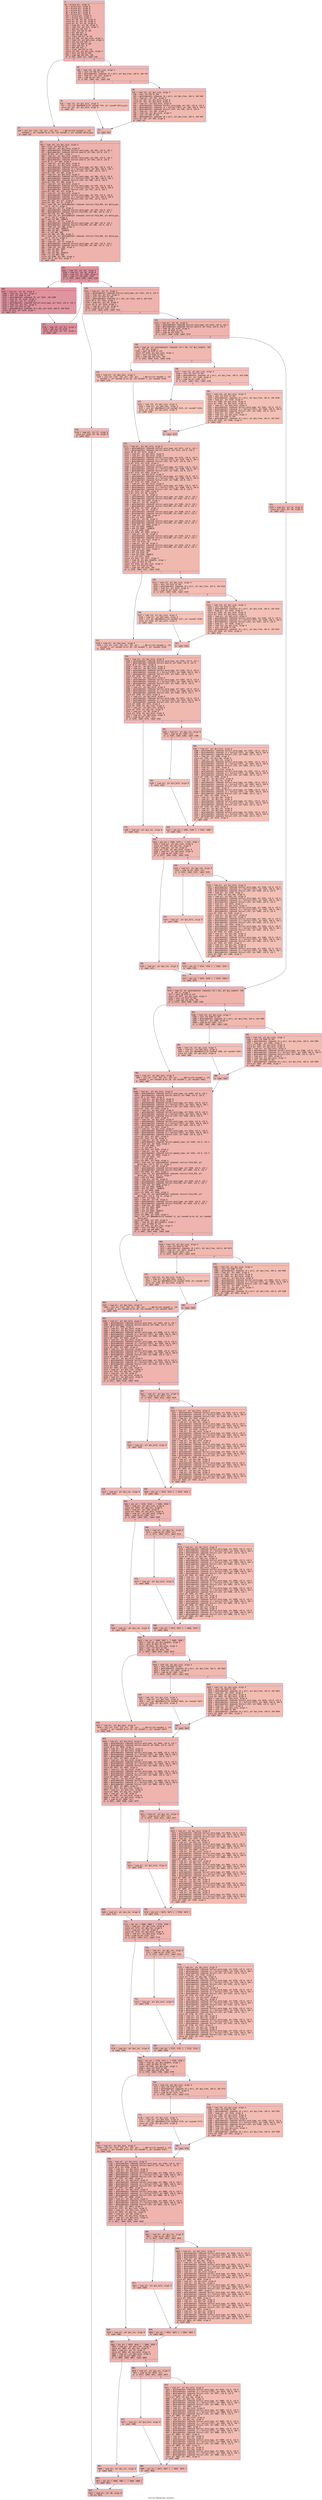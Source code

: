 digraph "CFG for 'BuildLines' function" {
	label="CFG for 'BuildLines' function";

	Node0x60000120c910 [shape=record,color="#3d50c3ff", style=filled, fillcolor="#d6524470" fontname="Courier",label="{3:\l|  %4 = alloca ptr, align 8\l  %5 = alloca ptr, align 8\l  %6 = alloca ptr, align 8\l  %7 = alloca ptr, align 8\l  %8 = alloca ptr, align 8\l  %9 = alloca ptr, align 8\l  %10 = alloca ptr, align 8\l  %11 = alloca i32, align 4\l  store ptr %0, ptr %4, align 8\l  store ptr %1, ptr %5, align 8\l  store ptr %2, ptr %6, align 8\l  %12 = load ptr, ptr %6, align 8\l  %13 = load i32, ptr %12, align 4\l  %14 = add nsw i32 %13, 1\l  %15 = sext i32 %14 to i64\l  %16 = mul i64 %15, 1\l  %17 = add i64 68, %16\l  %18 = trunc i64 %17 to i32\l  store i32 %18, ptr @zz_size, align 4\l  %19 = load i32, ptr @zz_size, align 4\l  %20 = sub nsw i32 %19, 1\l  %21 = sext i32 %20 to i64\l  %22 = udiv i64 %21, 8\l  %23 = add i64 %22, 1\l  %24 = trunc i64 %23 to i32\l  store i32 %24, ptr @zz_size, align 4\l  %25 = sext i32 %24 to i64\l  %26 = icmp uge i64 %25, 265\l  br i1 %26, label %27, label %29\l|{<s0>T|<s1>F}}"];
	Node0x60000120c910:s0 -> Node0x60000120c960[tooltip="3 -> 27\nProbability 50.00%" ];
	Node0x60000120c910:s1 -> Node0x60000120c9b0[tooltip="3 -> 29\nProbability 50.00%" ];
	Node0x60000120c960 [shape=record,color="#3d50c3ff", style=filled, fillcolor="#dc5d4a70" fontname="Courier",label="{27:\l|  %28 = call ptr (i32, i32, ptr, i32, ptr, ...) @Error(i32 noundef 1, i32\l... noundef 1, ptr noundef @.str.20, i32 noundef 1, ptr noundef @file_pos)\l  br label %52\l}"];
	Node0x60000120c960 -> Node0x60000120caf0[tooltip="27 -> 52\nProbability 100.00%" ];
	Node0x60000120c9b0 [shape=record,color="#3d50c3ff", style=filled, fillcolor="#dc5d4a70" fontname="Courier",label="{29:\l|  %30 = load i32, ptr @zz_size, align 4\l  %31 = sext i32 %30 to i64\l  %32 = getelementptr inbounds [0 x ptr], ptr @zz_free, i64 0, i64 %31\l  %33 = load ptr, ptr %32, align 8\l  %34 = icmp eq ptr %33, null\l  br i1 %34, label %35, label %38\l|{<s0>T|<s1>F}}"];
	Node0x60000120c9b0:s0 -> Node0x60000120ca00[tooltip="29 -> 35\nProbability 37.50%" ];
	Node0x60000120c9b0:s1 -> Node0x60000120ca50[tooltip="29 -> 38\nProbability 62.50%" ];
	Node0x60000120ca00 [shape=record,color="#3d50c3ff", style=filled, fillcolor="#e36c5570" fontname="Courier",label="{35:\l|  %36 = load i32, ptr @zz_size, align 4\l  %37 = call ptr @GetMemory(i32 noundef %36, ptr noundef @file_pos)\l  store ptr %37, ptr @zz_hold, align 8\l  br label %51\l}"];
	Node0x60000120ca00 -> Node0x60000120caa0[tooltip="35 -> 51\nProbability 100.00%" ];
	Node0x60000120ca50 [shape=record,color="#3d50c3ff", style=filled, fillcolor="#de614d70" fontname="Courier",label="{38:\l|  %39 = load i32, ptr @zz_size, align 4\l  %40 = sext i32 %39 to i64\l  %41 = getelementptr inbounds [0 x ptr], ptr @zz_free, i64 0, i64 %40\l  %42 = load ptr, ptr %41, align 8\l  store ptr %42, ptr @zz_hold, align 8\l  store ptr %42, ptr @zz_hold, align 8\l  %43 = load ptr, ptr @zz_hold, align 8\l  %44 = getelementptr inbounds %struct.word_type, ptr %43, i32 0, i32 0\l  %45 = getelementptr inbounds [2 x %struct.LIST], ptr %44, i64 0, i64 0\l  %46 = getelementptr inbounds %struct.LIST, ptr %45, i32 0, i32 0\l  %47 = load ptr, ptr %46, align 8\l  %48 = load i32, ptr @zz_size, align 4\l  %49 = sext i32 %48 to i64\l  %50 = getelementptr inbounds [0 x ptr], ptr @zz_free, i64 0, i64 %49\l  store ptr %47, ptr %50, align 8\l  br label %51\l}"];
	Node0x60000120ca50 -> Node0x60000120caa0[tooltip="38 -> 51\nProbability 100.00%" ];
	Node0x60000120caa0 [shape=record,color="#3d50c3ff", style=filled, fillcolor="#dc5d4a70" fontname="Courier",label="{51:\l|  br label %52\l}"];
	Node0x60000120caa0 -> Node0x60000120caf0[tooltip="51 -> 52\nProbability 100.00%" ];
	Node0x60000120caf0 [shape=record,color="#3d50c3ff", style=filled, fillcolor="#d6524470" fontname="Courier",label="{52:\l|  %53 = load i32, ptr @zz_size, align 4\l  %54 = trunc i32 %53 to i8\l  %55 = load ptr, ptr @zz_hold, align 8\l  %56 = getelementptr inbounds %struct.word_type, ptr %55, i32 0, i32 1\l  %57 = getelementptr inbounds %struct.anon.0, ptr %56, i32 0, i32 1\l  store i8 %54, ptr %57, align 1\l  %58 = load ptr, ptr @zz_hold, align 8\l  %59 = getelementptr inbounds %struct.word_type, ptr %58, i32 0, i32 1\l  %60 = getelementptr inbounds %struct.anon.0, ptr %59, i32 0, i32 0\l  store i8 11, ptr %60, align 8\l  %61 = load ptr, ptr @zz_hold, align 8\l  %62 = load ptr, ptr @zz_hold, align 8\l  %63 = getelementptr inbounds %struct.word_type, ptr %62, i32 0, i32 0\l  %64 = getelementptr inbounds [2 x %struct.LIST], ptr %63, i64 0, i64 1\l  %65 = getelementptr inbounds %struct.LIST, ptr %64, i32 0, i32 1\l  store ptr %61, ptr %65, align 8\l  %66 = load ptr, ptr @zz_hold, align 8\l  %67 = getelementptr inbounds %struct.word_type, ptr %66, i32 0, i32 0\l  %68 = getelementptr inbounds [2 x %struct.LIST], ptr %67, i64 0, i64 1\l  %69 = getelementptr inbounds %struct.LIST, ptr %68, i32 0, i32 0\l  store ptr %61, ptr %69, align 8\l  %70 = load ptr, ptr @zz_hold, align 8\l  %71 = getelementptr inbounds %struct.word_type, ptr %70, i32 0, i32 0\l  %72 = getelementptr inbounds [2 x %struct.LIST], ptr %71, i64 0, i64 0\l  %73 = getelementptr inbounds %struct.LIST, ptr %72, i32 0, i32 1\l  store ptr %61, ptr %73, align 8\l  %74 = load ptr, ptr @zz_hold, align 8\l  %75 = getelementptr inbounds %struct.word_type, ptr %74, i32 0, i32 0\l  %76 = getelementptr inbounds [2 x %struct.LIST], ptr %75, i64 0, i64 0\l  %77 = getelementptr inbounds %struct.LIST, ptr %76, i32 0, i32 0\l  store ptr %61, ptr %77, align 8\l  store ptr %61, ptr %7, align 8\l  %78 = load i16, ptr getelementptr inbounds (%struct.FILE_POS, ptr @file_pos,\l... i32 0, i32 2), align 2\l  %79 = load ptr, ptr %7, align 8\l  %80 = getelementptr inbounds %struct.word_type, ptr %79, i32 0, i32 1\l  %81 = getelementptr inbounds %struct.FILE_POS, ptr %80, i32 0, i32 2\l  store i16 %78, ptr %81, align 2\l  %82 = load i32, ptr getelementptr inbounds (%struct.FILE_POS, ptr @file_pos,\l... i32 0, i32 3), align 4\l  %83 = and i32 %82, 1048575\l  %84 = load ptr, ptr %7, align 8\l  %85 = getelementptr inbounds %struct.word_type, ptr %84, i32 0, i32 1\l  %86 = getelementptr inbounds %struct.FILE_POS, ptr %85, i32 0, i32 3\l  %87 = load i32, ptr %86, align 4\l  %88 = and i32 %83, 1048575\l  %89 = and i32 %87, -1048576\l  %90 = or i32 %89, %88\l  store i32 %90, ptr %86, align 4\l  %91 = load i32, ptr getelementptr inbounds (%struct.FILE_POS, ptr @file_pos,\l... i32 0, i32 3), align 4\l  %92 = lshr i32 %91, 20\l  %93 = load ptr, ptr %7, align 8\l  %94 = getelementptr inbounds %struct.word_type, ptr %93, i32 0, i32 1\l  %95 = getelementptr inbounds %struct.FILE_POS, ptr %94, i32 0, i32 3\l  %96 = load i32, ptr %95, align 4\l  %97 = and i32 %92, 4095\l  %98 = shl i32 %97, 20\l  %99 = and i32 %96, 1048575\l  %100 = or i32 %99, %98\l  store i32 %100, ptr %95, align 4\l  store i32 0, ptr %11, align 4\l  br label %101\l}"];
	Node0x60000120caf0 -> Node0x60000120cb40[tooltip="52 -> 101\nProbability 100.00%" ];
	Node0x60000120cb40 [shape=record,color="#b70d28ff", style=filled, fillcolor="#b70d2870" fontname="Courier",label="{101:\l|  %102 = load i32, ptr %11, align 4\l  %103 = load ptr, ptr %6, align 8\l  %104 = load i32, ptr %103, align 4\l  %105 = icmp slt i32 %102, %104\l  br i1 %105, label %106, label %120\l|{<s0>T|<s1>F}}"];
	Node0x60000120cb40:s0 -> Node0x60000120cb90[tooltip="101 -> 106\nProbability 96.88%" ];
	Node0x60000120cb40:s1 -> Node0x60000120cc30[tooltip="101 -> 120\nProbability 3.12%" ];
	Node0x60000120cb90 [shape=record,color="#b70d28ff", style=filled, fillcolor="#b70d2870" fontname="Courier",label="{106:\l|  %107 = load ptr, ptr %5, align 8\l  %108 = load i32, ptr %11, align 4\l  %109 = sext i32 %108 to i64\l  %110 = getelementptr inbounds i8, ptr %107, i64 %109\l  %111 = load i8, ptr %110, align 1\l  %112 = load ptr, ptr %7, align 8\l  %113 = getelementptr inbounds %struct.word_type, ptr %112, i32 0, i32 4\l  %114 = load i32, ptr %11, align 4\l  %115 = sext i32 %114 to i64\l  %116 = getelementptr inbounds [4 x i8], ptr %113, i64 0, i64 %115\l  store i8 %111, ptr %116, align 1\l  br label %117\l}"];
	Node0x60000120cb90 -> Node0x60000120cbe0[tooltip="106 -> 117\nProbability 100.00%" ];
	Node0x60000120cbe0 [shape=record,color="#b70d28ff", style=filled, fillcolor="#b70d2870" fontname="Courier",label="{117:\l|  %118 = load i32, ptr %11, align 4\l  %119 = add nsw i32 %118, 1\l  store i32 %119, ptr %11, align 4\l  br label %101\l}"];
	Node0x60000120cbe0 -> Node0x60000120cb40[tooltip="117 -> 101\nProbability 100.00%" ];
	Node0x60000120cc30 [shape=record,color="#3d50c3ff", style=filled, fillcolor="#d6524470" fontname="Courier",label="{120:\l|  %121 = load ptr, ptr %7, align 8\l  %122 = getelementptr inbounds %struct.word_type, ptr %121, i32 0, i32 4\l  %123 = load i32, ptr %11, align 4\l  %124 = sext i32 %123 to i64\l  %125 = getelementptr inbounds [4 x i8], ptr %122, i64 0, i64 %124\l  store i8 0, ptr %125, align 1\l  %126 = load ptr, ptr %6, align 8\l  store i32 0, ptr %126, align 4\l  %127 = load ptr, ptr %4, align 8\l  %128 = icmp eq ptr %127, null\l  br i1 %128, label %129, label %131\l|{<s0>T|<s1>F}}"];
	Node0x60000120cc30:s0 -> Node0x60000120cc80[tooltip="120 -> 129\nProbability 37.50%" ];
	Node0x60000120cc30:s1 -> Node0x60000120ccd0[tooltip="120 -> 131\nProbability 62.50%" ];
	Node0x60000120cc80 [shape=record,color="#3d50c3ff", style=filled, fillcolor="#de614d70" fontname="Courier",label="{129:\l|  %130 = load ptr, ptr %7, align 8\l  store ptr %130, ptr %8, align 8\l  br label %912\l}"];
	Node0x60000120cc80 -> Node0x60000120e850[tooltip="129 -> 912\nProbability 100.00%" ];
	Node0x60000120ccd0 [shape=record,color="#3d50c3ff", style=filled, fillcolor="#d8564670" fontname="Courier",label="{131:\l|  %132 = load ptr, ptr %4, align 8\l  %133 = getelementptr inbounds %struct.word_type, ptr %132, i32 0, i32 1\l  %134 = getelementptr inbounds %struct.anon.0, ptr %133, i32 0, i32 0\l  %135 = load i8, ptr %134, align 8\l  %136 = zext i8 %135 to i32\l  %137 = icmp eq i32 %136, 11\l  br i1 %137, label %138, label %373\l|{<s0>T|<s1>F}}"];
	Node0x60000120ccd0:s0 -> Node0x60000120cd20[tooltip="131 -> 138\nProbability 50.00%" ];
	Node0x60000120ccd0:s1 -> Node0x60000120d4f0[tooltip="131 -> 373\nProbability 50.00%" ];
	Node0x60000120cd20 [shape=record,color="#3d50c3ff", style=filled, fillcolor="#de614d70" fontname="Courier",label="{138:\l|  %139 = load i8, ptr getelementptr inbounds ([0 x i8], ptr @zz_lengths, i64\l... 0, i64 19), align 1\l  %140 = zext i8 %139 to i32\l  store i32 %140, ptr @zz_size, align 4\l  %141 = sext i32 %140 to i64\l  %142 = icmp uge i64 %141, 265\l  br i1 %142, label %143, label %146\l|{<s0>T|<s1>F}}"];
	Node0x60000120cd20:s0 -> Node0x60000120cd70[tooltip="138 -> 143\nProbability 50.00%" ];
	Node0x60000120cd20:s1 -> Node0x60000120cdc0[tooltip="138 -> 146\nProbability 50.00%" ];
	Node0x60000120cd70 [shape=record,color="#3d50c3ff", style=filled, fillcolor="#e36c5570" fontname="Courier",label="{143:\l|  %144 = load ptr, ptr @no_fpos, align 8\l  %145 = call ptr (i32, i32, ptr, i32, ptr, ...) @Error(i32 noundef 1, i32\l... noundef 1, ptr noundef @.str.20, i32 noundef 1, ptr noundef %144)\l  br label %170\l}"];
	Node0x60000120cd70 -> Node0x60000120cf00[tooltip="143 -> 170\nProbability 100.00%" ];
	Node0x60000120cdc0 [shape=record,color="#3d50c3ff", style=filled, fillcolor="#e36c5570" fontname="Courier",label="{146:\l|  %147 = load i32, ptr @zz_size, align 4\l  %148 = sext i32 %147 to i64\l  %149 = getelementptr inbounds [0 x ptr], ptr @zz_free, i64 0, i64 %148\l  %150 = load ptr, ptr %149, align 8\l  %151 = icmp eq ptr %150, null\l  br i1 %151, label %152, label %156\l|{<s0>T|<s1>F}}"];
	Node0x60000120cdc0:s0 -> Node0x60000120ce10[tooltip="146 -> 152\nProbability 37.50%" ];
	Node0x60000120cdc0:s1 -> Node0x60000120ce60[tooltip="146 -> 156\nProbability 62.50%" ];
	Node0x60000120ce10 [shape=record,color="#3d50c3ff", style=filled, fillcolor="#e97a5f70" fontname="Courier",label="{152:\l|  %153 = load i32, ptr @zz_size, align 4\l  %154 = load ptr, ptr @no_fpos, align 8\l  %155 = call ptr @GetMemory(i32 noundef %153, ptr noundef %154)\l  store ptr %155, ptr @zz_hold, align 8\l  br label %169\l}"];
	Node0x60000120ce10 -> Node0x60000120ceb0[tooltip="152 -> 169\nProbability 100.00%" ];
	Node0x60000120ce60 [shape=record,color="#3d50c3ff", style=filled, fillcolor="#e5705870" fontname="Courier",label="{156:\l|  %157 = load i32, ptr @zz_size, align 4\l  %158 = sext i32 %157 to i64\l  %159 = getelementptr inbounds [0 x ptr], ptr @zz_free, i64 0, i64 %158\l  %160 = load ptr, ptr %159, align 8\l  store ptr %160, ptr @zz_hold, align 8\l  store ptr %160, ptr @zz_hold, align 8\l  %161 = load ptr, ptr @zz_hold, align 8\l  %162 = getelementptr inbounds %struct.word_type, ptr %161, i32 0, i32 0\l  %163 = getelementptr inbounds [2 x %struct.LIST], ptr %162, i64 0, i64 0\l  %164 = getelementptr inbounds %struct.LIST, ptr %163, i32 0, i32 0\l  %165 = load ptr, ptr %164, align 8\l  %166 = load i32, ptr @zz_size, align 4\l  %167 = sext i32 %166 to i64\l  %168 = getelementptr inbounds [0 x ptr], ptr @zz_free, i64 0, i64 %167\l  store ptr %165, ptr %168, align 8\l  br label %169\l}"];
	Node0x60000120ce60 -> Node0x60000120ceb0[tooltip="156 -> 169\nProbability 100.00%" ];
	Node0x60000120ceb0 [shape=record,color="#3d50c3ff", style=filled, fillcolor="#e36c5570" fontname="Courier",label="{169:\l|  br label %170\l}"];
	Node0x60000120ceb0 -> Node0x60000120cf00[tooltip="169 -> 170\nProbability 100.00%" ];
	Node0x60000120cf00 [shape=record,color="#3d50c3ff", style=filled, fillcolor="#de614d70" fontname="Courier",label="{170:\l|  %171 = load ptr, ptr @zz_hold, align 8\l  %172 = getelementptr inbounds %struct.word_type, ptr %171, i32 0, i32 1\l  %173 = getelementptr inbounds %struct.anon.0, ptr %172, i32 0, i32 0\l  store i8 19, ptr %173, align 8\l  %174 = load ptr, ptr @zz_hold, align 8\l  %175 = load ptr, ptr @zz_hold, align 8\l  %176 = getelementptr inbounds %struct.word_type, ptr %175, i32 0, i32 0\l  %177 = getelementptr inbounds [2 x %struct.LIST], ptr %176, i64 0, i64 1\l  %178 = getelementptr inbounds %struct.LIST, ptr %177, i32 0, i32 1\l  store ptr %174, ptr %178, align 8\l  %179 = load ptr, ptr @zz_hold, align 8\l  %180 = getelementptr inbounds %struct.word_type, ptr %179, i32 0, i32 0\l  %181 = getelementptr inbounds [2 x %struct.LIST], ptr %180, i64 0, i64 1\l  %182 = getelementptr inbounds %struct.LIST, ptr %181, i32 0, i32 0\l  store ptr %174, ptr %182, align 8\l  %183 = load ptr, ptr @zz_hold, align 8\l  %184 = getelementptr inbounds %struct.word_type, ptr %183, i32 0, i32 0\l  %185 = getelementptr inbounds [2 x %struct.LIST], ptr %184, i64 0, i64 0\l  %186 = getelementptr inbounds %struct.LIST, ptr %185, i32 0, i32 1\l  store ptr %174, ptr %186, align 8\l  %187 = load ptr, ptr @zz_hold, align 8\l  %188 = getelementptr inbounds %struct.word_type, ptr %187, i32 0, i32 0\l  %189 = getelementptr inbounds [2 x %struct.LIST], ptr %188, i64 0, i64 0\l  %190 = getelementptr inbounds %struct.LIST, ptr %189, i32 0, i32 0\l  store ptr %174, ptr %190, align 8\l  store ptr %174, ptr %8, align 8\l  %191 = load ptr, ptr %4, align 8\l  %192 = getelementptr inbounds %struct.word_type, ptr %191, i32 0, i32 1\l  %193 = getelementptr inbounds %struct.FILE_POS, ptr %192, i32 0, i32 2\l  %194 = load i16, ptr %193, align 2\l  %195 = load ptr, ptr %8, align 8\l  %196 = getelementptr inbounds %struct.word_type, ptr %195, i32 0, i32 1\l  %197 = getelementptr inbounds %struct.FILE_POS, ptr %196, i32 0, i32 2\l  store i16 %194, ptr %197, align 2\l  %198 = load ptr, ptr %4, align 8\l  %199 = getelementptr inbounds %struct.word_type, ptr %198, i32 0, i32 1\l  %200 = getelementptr inbounds %struct.FILE_POS, ptr %199, i32 0, i32 3\l  %201 = load i32, ptr %200, align 4\l  %202 = and i32 %201, 1048575\l  %203 = load ptr, ptr %8, align 8\l  %204 = getelementptr inbounds %struct.word_type, ptr %203, i32 0, i32 1\l  %205 = getelementptr inbounds %struct.FILE_POS, ptr %204, i32 0, i32 3\l  %206 = load i32, ptr %205, align 4\l  %207 = and i32 %202, 1048575\l  %208 = and i32 %206, -1048576\l  %209 = or i32 %208, %207\l  store i32 %209, ptr %205, align 4\l  %210 = load ptr, ptr %4, align 8\l  %211 = getelementptr inbounds %struct.word_type, ptr %210, i32 0, i32 1\l  %212 = getelementptr inbounds %struct.FILE_POS, ptr %211, i32 0, i32 3\l  %213 = load i32, ptr %212, align 4\l  %214 = lshr i32 %213, 20\l  %215 = load ptr, ptr %8, align 8\l  %216 = getelementptr inbounds %struct.word_type, ptr %215, i32 0, i32 1\l  %217 = getelementptr inbounds %struct.FILE_POS, ptr %216, i32 0, i32 3\l  %218 = load i32, ptr %217, align 4\l  %219 = and i32 %214, 4095\l  %220 = shl i32 %219, 20\l  %221 = and i32 %218, 1048575\l  %222 = or i32 %221, %220\l  store i32 %222, ptr %217, align 4\l  %223 = load i8, ptr @zz_lengths, align 1\l  %224 = zext i8 %223 to i32\l  store i32 %224, ptr @zz_size, align 4\l  %225 = sext i32 %224 to i64\l  %226 = icmp uge i64 %225, 265\l  br i1 %226, label %227, label %230\l|{<s0>T|<s1>F}}"];
	Node0x60000120cf00:s0 -> Node0x60000120cf50[tooltip="170 -> 227\nProbability 50.00%" ];
	Node0x60000120cf00:s1 -> Node0x60000120cfa0[tooltip="170 -> 230\nProbability 50.00%" ];
	Node0x60000120cf50 [shape=record,color="#3d50c3ff", style=filled, fillcolor="#e36c5570" fontname="Courier",label="{227:\l|  %228 = load ptr, ptr @no_fpos, align 8\l  %229 = call ptr (i32, i32, ptr, i32, ptr, ...) @Error(i32 noundef 1, i32\l... noundef 1, ptr noundef @.str.20, i32 noundef 1, ptr noundef %228)\l  br label %254\l}"];
	Node0x60000120cf50 -> Node0x60000120d0e0[tooltip="227 -> 254\nProbability 100.00%" ];
	Node0x60000120cfa0 [shape=record,color="#3d50c3ff", style=filled, fillcolor="#e36c5570" fontname="Courier",label="{230:\l|  %231 = load i32, ptr @zz_size, align 4\l  %232 = sext i32 %231 to i64\l  %233 = getelementptr inbounds [0 x ptr], ptr @zz_free, i64 0, i64 %232\l  %234 = load ptr, ptr %233, align 8\l  %235 = icmp eq ptr %234, null\l  br i1 %235, label %236, label %240\l|{<s0>T|<s1>F}}"];
	Node0x60000120cfa0:s0 -> Node0x60000120cff0[tooltip="230 -> 236\nProbability 37.50%" ];
	Node0x60000120cfa0:s1 -> Node0x60000120d040[tooltip="230 -> 240\nProbability 62.50%" ];
	Node0x60000120cff0 [shape=record,color="#3d50c3ff", style=filled, fillcolor="#e97a5f70" fontname="Courier",label="{236:\l|  %237 = load i32, ptr @zz_size, align 4\l  %238 = load ptr, ptr @no_fpos, align 8\l  %239 = call ptr @GetMemory(i32 noundef %237, ptr noundef %238)\l  store ptr %239, ptr @zz_hold, align 8\l  br label %253\l}"];
	Node0x60000120cff0 -> Node0x60000120d090[tooltip="236 -> 253\nProbability 100.00%" ];
	Node0x60000120d040 [shape=record,color="#3d50c3ff", style=filled, fillcolor="#e5705870" fontname="Courier",label="{240:\l|  %241 = load i32, ptr @zz_size, align 4\l  %242 = sext i32 %241 to i64\l  %243 = getelementptr inbounds [0 x ptr], ptr @zz_free, i64 0, i64 %242\l  %244 = load ptr, ptr %243, align 8\l  store ptr %244, ptr @zz_hold, align 8\l  store ptr %244, ptr @zz_hold, align 8\l  %245 = load ptr, ptr @zz_hold, align 8\l  %246 = getelementptr inbounds %struct.word_type, ptr %245, i32 0, i32 0\l  %247 = getelementptr inbounds [2 x %struct.LIST], ptr %246, i64 0, i64 0\l  %248 = getelementptr inbounds %struct.LIST, ptr %247, i32 0, i32 0\l  %249 = load ptr, ptr %248, align 8\l  %250 = load i32, ptr @zz_size, align 4\l  %251 = sext i32 %250 to i64\l  %252 = getelementptr inbounds [0 x ptr], ptr @zz_free, i64 0, i64 %251\l  store ptr %249, ptr %252, align 8\l  br label %253\l}"];
	Node0x60000120d040 -> Node0x60000120d090[tooltip="240 -> 253\nProbability 100.00%" ];
	Node0x60000120d090 [shape=record,color="#3d50c3ff", style=filled, fillcolor="#e36c5570" fontname="Courier",label="{253:\l|  br label %254\l}"];
	Node0x60000120d090 -> Node0x60000120d0e0[tooltip="253 -> 254\nProbability 100.00%" ];
	Node0x60000120d0e0 [shape=record,color="#3d50c3ff", style=filled, fillcolor="#de614d70" fontname="Courier",label="{254:\l|  %255 = load ptr, ptr @zz_hold, align 8\l  %256 = getelementptr inbounds %struct.word_type, ptr %255, i32 0, i32 1\l  %257 = getelementptr inbounds %struct.anon.0, ptr %256, i32 0, i32 0\l  store i8 0, ptr %257, align 8\l  %258 = load ptr, ptr @zz_hold, align 8\l  %259 = load ptr, ptr @zz_hold, align 8\l  %260 = getelementptr inbounds %struct.word_type, ptr %259, i32 0, i32 0\l  %261 = getelementptr inbounds [2 x %struct.LIST], ptr %260, i64 0, i64 1\l  %262 = getelementptr inbounds %struct.LIST, ptr %261, i32 0, i32 1\l  store ptr %258, ptr %262, align 8\l  %263 = load ptr, ptr @zz_hold, align 8\l  %264 = getelementptr inbounds %struct.word_type, ptr %263, i32 0, i32 0\l  %265 = getelementptr inbounds [2 x %struct.LIST], ptr %264, i64 0, i64 1\l  %266 = getelementptr inbounds %struct.LIST, ptr %265, i32 0, i32 0\l  store ptr %258, ptr %266, align 8\l  %267 = load ptr, ptr @zz_hold, align 8\l  %268 = getelementptr inbounds %struct.word_type, ptr %267, i32 0, i32 0\l  %269 = getelementptr inbounds [2 x %struct.LIST], ptr %268, i64 0, i64 0\l  %270 = getelementptr inbounds %struct.LIST, ptr %269, i32 0, i32 1\l  store ptr %258, ptr %270, align 8\l  %271 = load ptr, ptr @zz_hold, align 8\l  %272 = getelementptr inbounds %struct.word_type, ptr %271, i32 0, i32 0\l  %273 = getelementptr inbounds [2 x %struct.LIST], ptr %272, i64 0, i64 0\l  %274 = getelementptr inbounds %struct.LIST, ptr %273, i32 0, i32 0\l  store ptr %258, ptr %274, align 8\l  store ptr %258, ptr @xx_link, align 8\l  %275 = load ptr, ptr @xx_link, align 8\l  store ptr %275, ptr @zz_res, align 8\l  %276 = load ptr, ptr %8, align 8\l  store ptr %276, ptr @zz_hold, align 8\l  %277 = load ptr, ptr @zz_hold, align 8\l  %278 = icmp eq ptr %277, null\l  br i1 %278, label %279, label %281\l|{<s0>T|<s1>F}}"];
	Node0x60000120d0e0:s0 -> Node0x60000120d130[tooltip="254 -> 279\nProbability 37.50%" ];
	Node0x60000120d0e0:s1 -> Node0x60000120d180[tooltip="254 -> 281\nProbability 62.50%" ];
	Node0x60000120d130 [shape=record,color="#3d50c3ff", style=filled, fillcolor="#e5705870" fontname="Courier",label="{279:\l|  %280 = load ptr, ptr @zz_res, align 8\l  br label %322\l}"];
	Node0x60000120d130 -> Node0x60000120d2c0[tooltip="279 -> 322\nProbability 100.00%" ];
	Node0x60000120d180 [shape=record,color="#3d50c3ff", style=filled, fillcolor="#e1675170" fontname="Courier",label="{281:\l|  %282 = load ptr, ptr @zz_res, align 8\l  %283 = icmp eq ptr %282, null\l  br i1 %283, label %284, label %286\l|{<s0>T|<s1>F}}"];
	Node0x60000120d180:s0 -> Node0x60000120d1d0[tooltip="281 -> 284\nProbability 37.50%" ];
	Node0x60000120d180:s1 -> Node0x60000120d220[tooltip="281 -> 286\nProbability 62.50%" ];
	Node0x60000120d1d0 [shape=record,color="#3d50c3ff", style=filled, fillcolor="#e8765c70" fontname="Courier",label="{284:\l|  %285 = load ptr, ptr @zz_hold, align 8\l  br label %320\l}"];
	Node0x60000120d1d0 -> Node0x60000120d270[tooltip="284 -> 320\nProbability 100.00%" ];
	Node0x60000120d220 [shape=record,color="#3d50c3ff", style=filled, fillcolor="#e5705870" fontname="Courier",label="{286:\l|  %287 = load ptr, ptr @zz_hold, align 8\l  %288 = getelementptr inbounds %struct.word_type, ptr %287, i32 0, i32 0\l  %289 = getelementptr inbounds [2 x %struct.LIST], ptr %288, i64 0, i64 0\l  %290 = getelementptr inbounds %struct.LIST, ptr %289, i32 0, i32 0\l  %291 = load ptr, ptr %290, align 8\l  store ptr %291, ptr @zz_tmp, align 8\l  %292 = load ptr, ptr @zz_res, align 8\l  %293 = getelementptr inbounds %struct.word_type, ptr %292, i32 0, i32 0\l  %294 = getelementptr inbounds [2 x %struct.LIST], ptr %293, i64 0, i64 0\l  %295 = getelementptr inbounds %struct.LIST, ptr %294, i32 0, i32 0\l  %296 = load ptr, ptr %295, align 8\l  %297 = load ptr, ptr @zz_hold, align 8\l  %298 = getelementptr inbounds %struct.word_type, ptr %297, i32 0, i32 0\l  %299 = getelementptr inbounds [2 x %struct.LIST], ptr %298, i64 0, i64 0\l  %300 = getelementptr inbounds %struct.LIST, ptr %299, i32 0, i32 0\l  store ptr %296, ptr %300, align 8\l  %301 = load ptr, ptr @zz_hold, align 8\l  %302 = load ptr, ptr @zz_res, align 8\l  %303 = getelementptr inbounds %struct.word_type, ptr %302, i32 0, i32 0\l  %304 = getelementptr inbounds [2 x %struct.LIST], ptr %303, i64 0, i64 0\l  %305 = getelementptr inbounds %struct.LIST, ptr %304, i32 0, i32 0\l  %306 = load ptr, ptr %305, align 8\l  %307 = getelementptr inbounds %struct.word_type, ptr %306, i32 0, i32 0\l  %308 = getelementptr inbounds [2 x %struct.LIST], ptr %307, i64 0, i64 0\l  %309 = getelementptr inbounds %struct.LIST, ptr %308, i32 0, i32 1\l  store ptr %301, ptr %309, align 8\l  %310 = load ptr, ptr @zz_tmp, align 8\l  %311 = load ptr, ptr @zz_res, align 8\l  %312 = getelementptr inbounds %struct.word_type, ptr %311, i32 0, i32 0\l  %313 = getelementptr inbounds [2 x %struct.LIST], ptr %312, i64 0, i64 0\l  %314 = getelementptr inbounds %struct.LIST, ptr %313, i32 0, i32 0\l  store ptr %310, ptr %314, align 8\l  %315 = load ptr, ptr @zz_res, align 8\l  %316 = load ptr, ptr @zz_tmp, align 8\l  %317 = getelementptr inbounds %struct.word_type, ptr %316, i32 0, i32 0\l  %318 = getelementptr inbounds [2 x %struct.LIST], ptr %317, i64 0, i64 0\l  %319 = getelementptr inbounds %struct.LIST, ptr %318, i32 0, i32 1\l  store ptr %315, ptr %319, align 8\l  br label %320\l}"];
	Node0x60000120d220 -> Node0x60000120d270[tooltip="286 -> 320\nProbability 100.00%" ];
	Node0x60000120d270 [shape=record,color="#3d50c3ff", style=filled, fillcolor="#e1675170" fontname="Courier",label="{320:\l|  %321 = phi ptr [ %285, %284 ], [ %315, %286 ]\l  br label %322\l}"];
	Node0x60000120d270 -> Node0x60000120d2c0[tooltip="320 -> 322\nProbability 100.00%" ];
	Node0x60000120d2c0 [shape=record,color="#3d50c3ff", style=filled, fillcolor="#de614d70" fontname="Courier",label="{322:\l|  %323 = phi ptr [ %280, %279 ], [ %321, %320 ]\l  %324 = load ptr, ptr @xx_link, align 8\l  store ptr %324, ptr @zz_res, align 8\l  %325 = load ptr, ptr %4, align 8\l  store ptr %325, ptr @zz_hold, align 8\l  %326 = load ptr, ptr @zz_hold, align 8\l  %327 = icmp eq ptr %326, null\l  br i1 %327, label %328, label %330\l|{<s0>T|<s1>F}}"];
	Node0x60000120d2c0:s0 -> Node0x60000120d310[tooltip="322 -> 328\nProbability 37.50%" ];
	Node0x60000120d2c0:s1 -> Node0x60000120d360[tooltip="322 -> 330\nProbability 62.50%" ];
	Node0x60000120d310 [shape=record,color="#3d50c3ff", style=filled, fillcolor="#e5705870" fontname="Courier",label="{328:\l|  %329 = load ptr, ptr @zz_res, align 8\l  br label %371\l}"];
	Node0x60000120d310 -> Node0x60000120d4a0[tooltip="328 -> 371\nProbability 100.00%" ];
	Node0x60000120d360 [shape=record,color="#3d50c3ff", style=filled, fillcolor="#e1675170" fontname="Courier",label="{330:\l|  %331 = load ptr, ptr @zz_res, align 8\l  %332 = icmp eq ptr %331, null\l  br i1 %332, label %333, label %335\l|{<s0>T|<s1>F}}"];
	Node0x60000120d360:s0 -> Node0x60000120d3b0[tooltip="330 -> 333\nProbability 37.50%" ];
	Node0x60000120d360:s1 -> Node0x60000120d400[tooltip="330 -> 335\nProbability 62.50%" ];
	Node0x60000120d3b0 [shape=record,color="#3d50c3ff", style=filled, fillcolor="#e8765c70" fontname="Courier",label="{333:\l|  %334 = load ptr, ptr @zz_hold, align 8\l  br label %369\l}"];
	Node0x60000120d3b0 -> Node0x60000120d450[tooltip="333 -> 369\nProbability 100.00%" ];
	Node0x60000120d400 [shape=record,color="#3d50c3ff", style=filled, fillcolor="#e5705870" fontname="Courier",label="{335:\l|  %336 = load ptr, ptr @zz_hold, align 8\l  %337 = getelementptr inbounds %struct.word_type, ptr %336, i32 0, i32 0\l  %338 = getelementptr inbounds [2 x %struct.LIST], ptr %337, i64 0, i64 1\l  %339 = getelementptr inbounds %struct.LIST, ptr %338, i32 0, i32 0\l  %340 = load ptr, ptr %339, align 8\l  store ptr %340, ptr @zz_tmp, align 8\l  %341 = load ptr, ptr @zz_res, align 8\l  %342 = getelementptr inbounds %struct.word_type, ptr %341, i32 0, i32 0\l  %343 = getelementptr inbounds [2 x %struct.LIST], ptr %342, i64 0, i64 1\l  %344 = getelementptr inbounds %struct.LIST, ptr %343, i32 0, i32 0\l  %345 = load ptr, ptr %344, align 8\l  %346 = load ptr, ptr @zz_hold, align 8\l  %347 = getelementptr inbounds %struct.word_type, ptr %346, i32 0, i32 0\l  %348 = getelementptr inbounds [2 x %struct.LIST], ptr %347, i64 0, i64 1\l  %349 = getelementptr inbounds %struct.LIST, ptr %348, i32 0, i32 0\l  store ptr %345, ptr %349, align 8\l  %350 = load ptr, ptr @zz_hold, align 8\l  %351 = load ptr, ptr @zz_res, align 8\l  %352 = getelementptr inbounds %struct.word_type, ptr %351, i32 0, i32 0\l  %353 = getelementptr inbounds [2 x %struct.LIST], ptr %352, i64 0, i64 1\l  %354 = getelementptr inbounds %struct.LIST, ptr %353, i32 0, i32 0\l  %355 = load ptr, ptr %354, align 8\l  %356 = getelementptr inbounds %struct.word_type, ptr %355, i32 0, i32 0\l  %357 = getelementptr inbounds [2 x %struct.LIST], ptr %356, i64 0, i64 1\l  %358 = getelementptr inbounds %struct.LIST, ptr %357, i32 0, i32 1\l  store ptr %350, ptr %358, align 8\l  %359 = load ptr, ptr @zz_tmp, align 8\l  %360 = load ptr, ptr @zz_res, align 8\l  %361 = getelementptr inbounds %struct.word_type, ptr %360, i32 0, i32 0\l  %362 = getelementptr inbounds [2 x %struct.LIST], ptr %361, i64 0, i64 1\l  %363 = getelementptr inbounds %struct.LIST, ptr %362, i32 0, i32 0\l  store ptr %359, ptr %363, align 8\l  %364 = load ptr, ptr @zz_res, align 8\l  %365 = load ptr, ptr @zz_tmp, align 8\l  %366 = getelementptr inbounds %struct.word_type, ptr %365, i32 0, i32 0\l  %367 = getelementptr inbounds [2 x %struct.LIST], ptr %366, i64 0, i64 1\l  %368 = getelementptr inbounds %struct.LIST, ptr %367, i32 0, i32 1\l  store ptr %364, ptr %368, align 8\l  br label %369\l}"];
	Node0x60000120d400 -> Node0x60000120d450[tooltip="335 -> 369\nProbability 100.00%" ];
	Node0x60000120d450 [shape=record,color="#3d50c3ff", style=filled, fillcolor="#e1675170" fontname="Courier",label="{369:\l|  %370 = phi ptr [ %334, %333 ], [ %364, %335 ]\l  br label %371\l}"];
	Node0x60000120d450 -> Node0x60000120d4a0[tooltip="369 -> 371\nProbability 100.00%" ];
	Node0x60000120d4a0 [shape=record,color="#3d50c3ff", style=filled, fillcolor="#de614d70" fontname="Courier",label="{371:\l|  %372 = phi ptr [ %329, %328 ], [ %370, %369 ]\l  br label %375\l}"];
	Node0x60000120d4a0 -> Node0x60000120d540[tooltip="371 -> 375\nProbability 100.00%" ];
	Node0x60000120d4f0 [shape=record,color="#3d50c3ff", style=filled, fillcolor="#de614d70" fontname="Courier",label="{373:\l|  %374 = load ptr, ptr %4, align 8\l  store ptr %374, ptr %8, align 8\l  br label %375\l}"];
	Node0x60000120d4f0 -> Node0x60000120d540[tooltip="373 -> 375\nProbability 100.00%" ];
	Node0x60000120d540 [shape=record,color="#3d50c3ff", style=filled, fillcolor="#d8564670" fontname="Courier",label="{375:\l|  %376 = load i8, ptr getelementptr inbounds ([0 x i8], ptr @zz_lengths, i64\l... 0, i64 1), align 1\l  %377 = zext i8 %376 to i32\l  store i32 %377, ptr @zz_size, align 4\l  %378 = sext i32 %377 to i64\l  %379 = icmp uge i64 %378, 265\l  br i1 %379, label %380, label %383\l|{<s0>T|<s1>F}}"];
	Node0x60000120d540:s0 -> Node0x60000120d590[tooltip="375 -> 380\nProbability 50.00%" ];
	Node0x60000120d540:s1 -> Node0x60000120d5e0[tooltip="375 -> 383\nProbability 50.00%" ];
	Node0x60000120d590 [shape=record,color="#3d50c3ff", style=filled, fillcolor="#de614d70" fontname="Courier",label="{380:\l|  %381 = load ptr, ptr @no_fpos, align 8\l  %382 = call ptr (i32, i32, ptr, i32, ptr, ...) @Error(i32 noundef 1, i32\l... noundef 1, ptr noundef @.str.20, i32 noundef 1, ptr noundef %381)\l  br label %407\l}"];
	Node0x60000120d590 -> Node0x60000120d720[tooltip="380 -> 407\nProbability 100.00%" ];
	Node0x60000120d5e0 [shape=record,color="#3d50c3ff", style=filled, fillcolor="#de614d70" fontname="Courier",label="{383:\l|  %384 = load i32, ptr @zz_size, align 4\l  %385 = sext i32 %384 to i64\l  %386 = getelementptr inbounds [0 x ptr], ptr @zz_free, i64 0, i64 %385\l  %387 = load ptr, ptr %386, align 8\l  %388 = icmp eq ptr %387, null\l  br i1 %388, label %389, label %393\l|{<s0>T|<s1>F}}"];
	Node0x60000120d5e0:s0 -> Node0x60000120d630[tooltip="383 -> 389\nProbability 37.50%" ];
	Node0x60000120d5e0:s1 -> Node0x60000120d680[tooltip="383 -> 393\nProbability 62.50%" ];
	Node0x60000120d630 [shape=record,color="#3d50c3ff", style=filled, fillcolor="#e5705870" fontname="Courier",label="{389:\l|  %390 = load i32, ptr @zz_size, align 4\l  %391 = load ptr, ptr @no_fpos, align 8\l  %392 = call ptr @GetMemory(i32 noundef %390, ptr noundef %391)\l  store ptr %392, ptr @zz_hold, align 8\l  br label %406\l}"];
	Node0x60000120d630 -> Node0x60000120d6d0[tooltip="389 -> 406\nProbability 100.00%" ];
	Node0x60000120d680 [shape=record,color="#3d50c3ff", style=filled, fillcolor="#e1675170" fontname="Courier",label="{393:\l|  %394 = load i32, ptr @zz_size, align 4\l  %395 = sext i32 %394 to i64\l  %396 = getelementptr inbounds [0 x ptr], ptr @zz_free, i64 0, i64 %395\l  %397 = load ptr, ptr %396, align 8\l  store ptr %397, ptr @zz_hold, align 8\l  store ptr %397, ptr @zz_hold, align 8\l  %398 = load ptr, ptr @zz_hold, align 8\l  %399 = getelementptr inbounds %struct.word_type, ptr %398, i32 0, i32 0\l  %400 = getelementptr inbounds [2 x %struct.LIST], ptr %399, i64 0, i64 0\l  %401 = getelementptr inbounds %struct.LIST, ptr %400, i32 0, i32 0\l  %402 = load ptr, ptr %401, align 8\l  %403 = load i32, ptr @zz_size, align 4\l  %404 = sext i32 %403 to i64\l  %405 = getelementptr inbounds [0 x ptr], ptr @zz_free, i64 0, i64 %404\l  store ptr %402, ptr %405, align 8\l  br label %406\l}"];
	Node0x60000120d680 -> Node0x60000120d6d0[tooltip="393 -> 406\nProbability 100.00%" ];
	Node0x60000120d6d0 [shape=record,color="#3d50c3ff", style=filled, fillcolor="#de614d70" fontname="Courier",label="{406:\l|  br label %407\l}"];
	Node0x60000120d6d0 -> Node0x60000120d720[tooltip="406 -> 407\nProbability 100.00%" ];
	Node0x60000120d720 [shape=record,color="#3d50c3ff", style=filled, fillcolor="#d8564670" fontname="Courier",label="{407:\l|  %408 = load ptr, ptr @zz_hold, align 8\l  %409 = getelementptr inbounds %struct.word_type, ptr %408, i32 0, i32 1\l  %410 = getelementptr inbounds %struct.anon.0, ptr %409, i32 0, i32 0\l  store i8 1, ptr %410, align 8\l  %411 = load ptr, ptr @zz_hold, align 8\l  %412 = load ptr, ptr @zz_hold, align 8\l  %413 = getelementptr inbounds %struct.word_type, ptr %412, i32 0, i32 0\l  %414 = getelementptr inbounds [2 x %struct.LIST], ptr %413, i64 0, i64 1\l  %415 = getelementptr inbounds %struct.LIST, ptr %414, i32 0, i32 1\l  store ptr %411, ptr %415, align 8\l  %416 = load ptr, ptr @zz_hold, align 8\l  %417 = getelementptr inbounds %struct.word_type, ptr %416, i32 0, i32 0\l  %418 = getelementptr inbounds [2 x %struct.LIST], ptr %417, i64 0, i64 1\l  %419 = getelementptr inbounds %struct.LIST, ptr %418, i32 0, i32 0\l  store ptr %411, ptr %419, align 8\l  %420 = load ptr, ptr @zz_hold, align 8\l  %421 = getelementptr inbounds %struct.word_type, ptr %420, i32 0, i32 0\l  %422 = getelementptr inbounds [2 x %struct.LIST], ptr %421, i64 0, i64 0\l  %423 = getelementptr inbounds %struct.LIST, ptr %422, i32 0, i32 1\l  store ptr %411, ptr %423, align 8\l  %424 = load ptr, ptr @zz_hold, align 8\l  %425 = getelementptr inbounds %struct.word_type, ptr %424, i32 0, i32 0\l  %426 = getelementptr inbounds [2 x %struct.LIST], ptr %425, i64 0, i64 0\l  %427 = getelementptr inbounds %struct.LIST, ptr %426, i32 0, i32 0\l  store ptr %411, ptr %427, align 8\l  store ptr %411, ptr %9, align 8\l  %428 = load ptr, ptr %9, align 8\l  %429 = getelementptr inbounds %struct.gapobj_type, ptr %428, i32 0, i32 3\l  %430 = load i16, ptr %429, align 4\l  %431 = and i16 %430, -257\l  %432 = or i16 %431, 0\l  store i16 %432, ptr %429, align 4\l  %433 = load ptr, ptr %9, align 8\l  %434 = getelementptr inbounds %struct.gapobj_type, ptr %433, i32 0, i32 3\l  %435 = load i16, ptr %434, align 4\l  %436 = and i16 %435, -513\l  %437 = or i16 %436, 0\l  store i16 %437, ptr %434, align 4\l  %438 = load i16, ptr getelementptr inbounds (%struct.FILE_POS, ptr\l... @file_pos, i32 0, i32 2), align 2\l  %439 = load ptr, ptr %9, align 8\l  %440 = getelementptr inbounds %struct.word_type, ptr %439, i32 0, i32 1\l  %441 = getelementptr inbounds %struct.FILE_POS, ptr %440, i32 0, i32 2\l  store i16 %438, ptr %441, align 2\l  %442 = load i32, ptr getelementptr inbounds (%struct.FILE_POS, ptr\l... @file_pos, i32 0, i32 3), align 4\l  %443 = and i32 %442, 1048575\l  %444 = load ptr, ptr %9, align 8\l  %445 = getelementptr inbounds %struct.word_type, ptr %444, i32 0, i32 1\l  %446 = getelementptr inbounds %struct.FILE_POS, ptr %445, i32 0, i32 3\l  %447 = load i32, ptr %446, align 4\l  %448 = and i32 %443, 1048575\l  %449 = and i32 %447, -1048576\l  %450 = or i32 %449, %448\l  store i32 %450, ptr %446, align 4\l  %451 = load i32, ptr getelementptr inbounds (%struct.FILE_POS, ptr\l... @file_pos, i32 0, i32 3), align 4\l  %452 = lshr i32 %451, 20\l  %453 = load ptr, ptr %9, align 8\l  %454 = getelementptr inbounds %struct.word_type, ptr %453, i32 0, i32 1\l  %455 = getelementptr inbounds %struct.FILE_POS, ptr %454, i32 0, i32 3\l  %456 = load i32, ptr %455, align 4\l  %457 = and i32 %452, 4095\l  %458 = shl i32 %457, 20\l  %459 = and i32 %456, 1048575\l  %460 = or i32 %459, %458\l  store i32 %460, ptr %455, align 4\l  %461 = call ptr @MakeWord(i32 noundef 11, ptr noundef @.str.43, ptr noundef\l... @file_pos)\l  store ptr %461, ptr %10, align 8\l  %462 = load i8, ptr @zz_lengths, align 1\l  %463 = zext i8 %462 to i32\l  store i32 %463, ptr @zz_size, align 4\l  %464 = sext i32 %463 to i64\l  %465 = icmp uge i64 %464, 265\l  br i1 %465, label %466, label %469\l|{<s0>T|<s1>F}}"];
	Node0x60000120d720:s0 -> Node0x60000120d770[tooltip="407 -> 466\nProbability 50.00%" ];
	Node0x60000120d720:s1 -> Node0x60000120d7c0[tooltip="407 -> 469\nProbability 50.00%" ];
	Node0x60000120d770 [shape=record,color="#3d50c3ff", style=filled, fillcolor="#de614d70" fontname="Courier",label="{466:\l|  %467 = load ptr, ptr @no_fpos, align 8\l  %468 = call ptr (i32, i32, ptr, i32, ptr, ...) @Error(i32 noundef 1, i32\l... noundef 1, ptr noundef @.str.20, i32 noundef 1, ptr noundef %467)\l  br label %493\l}"];
	Node0x60000120d770 -> Node0x60000120d900[tooltip="466 -> 493\nProbability 100.00%" ];
	Node0x60000120d7c0 [shape=record,color="#3d50c3ff", style=filled, fillcolor="#de614d70" fontname="Courier",label="{469:\l|  %470 = load i32, ptr @zz_size, align 4\l  %471 = sext i32 %470 to i64\l  %472 = getelementptr inbounds [0 x ptr], ptr @zz_free, i64 0, i64 %471\l  %473 = load ptr, ptr %472, align 8\l  %474 = icmp eq ptr %473, null\l  br i1 %474, label %475, label %479\l|{<s0>T|<s1>F}}"];
	Node0x60000120d7c0:s0 -> Node0x60000120d810[tooltip="469 -> 475\nProbability 37.50%" ];
	Node0x60000120d7c0:s1 -> Node0x60000120d860[tooltip="469 -> 479\nProbability 62.50%" ];
	Node0x60000120d810 [shape=record,color="#3d50c3ff", style=filled, fillcolor="#e5705870" fontname="Courier",label="{475:\l|  %476 = load i32, ptr @zz_size, align 4\l  %477 = load ptr, ptr @no_fpos, align 8\l  %478 = call ptr @GetMemory(i32 noundef %476, ptr noundef %477)\l  store ptr %478, ptr @zz_hold, align 8\l  br label %492\l}"];
	Node0x60000120d810 -> Node0x60000120d8b0[tooltip="475 -> 492\nProbability 100.00%" ];
	Node0x60000120d860 [shape=record,color="#3d50c3ff", style=filled, fillcolor="#e1675170" fontname="Courier",label="{479:\l|  %480 = load i32, ptr @zz_size, align 4\l  %481 = sext i32 %480 to i64\l  %482 = getelementptr inbounds [0 x ptr], ptr @zz_free, i64 0, i64 %481\l  %483 = load ptr, ptr %482, align 8\l  store ptr %483, ptr @zz_hold, align 8\l  store ptr %483, ptr @zz_hold, align 8\l  %484 = load ptr, ptr @zz_hold, align 8\l  %485 = getelementptr inbounds %struct.word_type, ptr %484, i32 0, i32 0\l  %486 = getelementptr inbounds [2 x %struct.LIST], ptr %485, i64 0, i64 0\l  %487 = getelementptr inbounds %struct.LIST, ptr %486, i32 0, i32 0\l  %488 = load ptr, ptr %487, align 8\l  %489 = load i32, ptr @zz_size, align 4\l  %490 = sext i32 %489 to i64\l  %491 = getelementptr inbounds [0 x ptr], ptr @zz_free, i64 0, i64 %490\l  store ptr %488, ptr %491, align 8\l  br label %492\l}"];
	Node0x60000120d860 -> Node0x60000120d8b0[tooltip="479 -> 492\nProbability 100.00%" ];
	Node0x60000120d8b0 [shape=record,color="#3d50c3ff", style=filled, fillcolor="#de614d70" fontname="Courier",label="{492:\l|  br label %493\l}"];
	Node0x60000120d8b0 -> Node0x60000120d900[tooltip="492 -> 493\nProbability 100.00%" ];
	Node0x60000120d900 [shape=record,color="#3d50c3ff", style=filled, fillcolor="#d8564670" fontname="Courier",label="{493:\l|  %494 = load ptr, ptr @zz_hold, align 8\l  %495 = getelementptr inbounds %struct.word_type, ptr %494, i32 0, i32 1\l  %496 = getelementptr inbounds %struct.anon.0, ptr %495, i32 0, i32 0\l  store i8 0, ptr %496, align 8\l  %497 = load ptr, ptr @zz_hold, align 8\l  %498 = load ptr, ptr @zz_hold, align 8\l  %499 = getelementptr inbounds %struct.word_type, ptr %498, i32 0, i32 0\l  %500 = getelementptr inbounds [2 x %struct.LIST], ptr %499, i64 0, i64 1\l  %501 = getelementptr inbounds %struct.LIST, ptr %500, i32 0, i32 1\l  store ptr %497, ptr %501, align 8\l  %502 = load ptr, ptr @zz_hold, align 8\l  %503 = getelementptr inbounds %struct.word_type, ptr %502, i32 0, i32 0\l  %504 = getelementptr inbounds [2 x %struct.LIST], ptr %503, i64 0, i64 1\l  %505 = getelementptr inbounds %struct.LIST, ptr %504, i32 0, i32 0\l  store ptr %497, ptr %505, align 8\l  %506 = load ptr, ptr @zz_hold, align 8\l  %507 = getelementptr inbounds %struct.word_type, ptr %506, i32 0, i32 0\l  %508 = getelementptr inbounds [2 x %struct.LIST], ptr %507, i64 0, i64 0\l  %509 = getelementptr inbounds %struct.LIST, ptr %508, i32 0, i32 1\l  store ptr %497, ptr %509, align 8\l  %510 = load ptr, ptr @zz_hold, align 8\l  %511 = getelementptr inbounds %struct.word_type, ptr %510, i32 0, i32 0\l  %512 = getelementptr inbounds [2 x %struct.LIST], ptr %511, i64 0, i64 0\l  %513 = getelementptr inbounds %struct.LIST, ptr %512, i32 0, i32 0\l  store ptr %497, ptr %513, align 8\l  store ptr %497, ptr @xx_link, align 8\l  %514 = load ptr, ptr @xx_link, align 8\l  store ptr %514, ptr @zz_res, align 8\l  %515 = load ptr, ptr %9, align 8\l  store ptr %515, ptr @zz_hold, align 8\l  %516 = load ptr, ptr @zz_hold, align 8\l  %517 = icmp eq ptr %516, null\l  br i1 %517, label %518, label %520\l|{<s0>T|<s1>F}}"];
	Node0x60000120d900:s0 -> Node0x60000120d950[tooltip="493 -> 518\nProbability 37.50%" ];
	Node0x60000120d900:s1 -> Node0x60000120d9a0[tooltip="493 -> 520\nProbability 62.50%" ];
	Node0x60000120d950 [shape=record,color="#3d50c3ff", style=filled, fillcolor="#e1675170" fontname="Courier",label="{518:\l|  %519 = load ptr, ptr @zz_res, align 8\l  br label %561\l}"];
	Node0x60000120d950 -> Node0x60000120dae0[tooltip="518 -> 561\nProbability 100.00%" ];
	Node0x60000120d9a0 [shape=record,color="#3d50c3ff", style=filled, fillcolor="#de614d70" fontname="Courier",label="{520:\l|  %521 = load ptr, ptr @zz_res, align 8\l  %522 = icmp eq ptr %521, null\l  br i1 %522, label %523, label %525\l|{<s0>T|<s1>F}}"];
	Node0x60000120d9a0:s0 -> Node0x60000120d9f0[tooltip="520 -> 523\nProbability 37.50%" ];
	Node0x60000120d9a0:s1 -> Node0x60000120da40[tooltip="520 -> 525\nProbability 62.50%" ];
	Node0x60000120d9f0 [shape=record,color="#3d50c3ff", style=filled, fillcolor="#e36c5570" fontname="Courier",label="{523:\l|  %524 = load ptr, ptr @zz_hold, align 8\l  br label %559\l}"];
	Node0x60000120d9f0 -> Node0x60000120da90[tooltip="523 -> 559\nProbability 100.00%" ];
	Node0x60000120da40 [shape=record,color="#3d50c3ff", style=filled, fillcolor="#e1675170" fontname="Courier",label="{525:\l|  %526 = load ptr, ptr @zz_hold, align 8\l  %527 = getelementptr inbounds %struct.word_type, ptr %526, i32 0, i32 0\l  %528 = getelementptr inbounds [2 x %struct.LIST], ptr %527, i64 0, i64 0\l  %529 = getelementptr inbounds %struct.LIST, ptr %528, i32 0, i32 0\l  %530 = load ptr, ptr %529, align 8\l  store ptr %530, ptr @zz_tmp, align 8\l  %531 = load ptr, ptr @zz_res, align 8\l  %532 = getelementptr inbounds %struct.word_type, ptr %531, i32 0, i32 0\l  %533 = getelementptr inbounds [2 x %struct.LIST], ptr %532, i64 0, i64 0\l  %534 = getelementptr inbounds %struct.LIST, ptr %533, i32 0, i32 0\l  %535 = load ptr, ptr %534, align 8\l  %536 = load ptr, ptr @zz_hold, align 8\l  %537 = getelementptr inbounds %struct.word_type, ptr %536, i32 0, i32 0\l  %538 = getelementptr inbounds [2 x %struct.LIST], ptr %537, i64 0, i64 0\l  %539 = getelementptr inbounds %struct.LIST, ptr %538, i32 0, i32 0\l  store ptr %535, ptr %539, align 8\l  %540 = load ptr, ptr @zz_hold, align 8\l  %541 = load ptr, ptr @zz_res, align 8\l  %542 = getelementptr inbounds %struct.word_type, ptr %541, i32 0, i32 0\l  %543 = getelementptr inbounds [2 x %struct.LIST], ptr %542, i64 0, i64 0\l  %544 = getelementptr inbounds %struct.LIST, ptr %543, i32 0, i32 0\l  %545 = load ptr, ptr %544, align 8\l  %546 = getelementptr inbounds %struct.word_type, ptr %545, i32 0, i32 0\l  %547 = getelementptr inbounds [2 x %struct.LIST], ptr %546, i64 0, i64 0\l  %548 = getelementptr inbounds %struct.LIST, ptr %547, i32 0, i32 1\l  store ptr %540, ptr %548, align 8\l  %549 = load ptr, ptr @zz_tmp, align 8\l  %550 = load ptr, ptr @zz_res, align 8\l  %551 = getelementptr inbounds %struct.word_type, ptr %550, i32 0, i32 0\l  %552 = getelementptr inbounds [2 x %struct.LIST], ptr %551, i64 0, i64 0\l  %553 = getelementptr inbounds %struct.LIST, ptr %552, i32 0, i32 0\l  store ptr %549, ptr %553, align 8\l  %554 = load ptr, ptr @zz_res, align 8\l  %555 = load ptr, ptr @zz_tmp, align 8\l  %556 = getelementptr inbounds %struct.word_type, ptr %555, i32 0, i32 0\l  %557 = getelementptr inbounds [2 x %struct.LIST], ptr %556, i64 0, i64 0\l  %558 = getelementptr inbounds %struct.LIST, ptr %557, i32 0, i32 1\l  store ptr %554, ptr %558, align 8\l  br label %559\l}"];
	Node0x60000120da40 -> Node0x60000120da90[tooltip="525 -> 559\nProbability 100.00%" ];
	Node0x60000120da90 [shape=record,color="#3d50c3ff", style=filled, fillcolor="#de614d70" fontname="Courier",label="{559:\l|  %560 = phi ptr [ %524, %523 ], [ %554, %525 ]\l  br label %561\l}"];
	Node0x60000120da90 -> Node0x60000120dae0[tooltip="559 -> 561\nProbability 100.00%" ];
	Node0x60000120dae0 [shape=record,color="#3d50c3ff", style=filled, fillcolor="#d8564670" fontname="Courier",label="{561:\l|  %562 = phi ptr [ %519, %518 ], [ %560, %559 ]\l  %563 = load ptr, ptr @xx_link, align 8\l  store ptr %563, ptr @zz_res, align 8\l  %564 = load ptr, ptr %10, align 8\l  store ptr %564, ptr @zz_hold, align 8\l  %565 = load ptr, ptr @zz_hold, align 8\l  %566 = icmp eq ptr %565, null\l  br i1 %566, label %567, label %569\l|{<s0>T|<s1>F}}"];
	Node0x60000120dae0:s0 -> Node0x60000120db30[tooltip="561 -> 567\nProbability 37.50%" ];
	Node0x60000120dae0:s1 -> Node0x60000120db80[tooltip="561 -> 569\nProbability 62.50%" ];
	Node0x60000120db30 [shape=record,color="#3d50c3ff", style=filled, fillcolor="#e1675170" fontname="Courier",label="{567:\l|  %568 = load ptr, ptr @zz_res, align 8\l  br label %610\l}"];
	Node0x60000120db30 -> Node0x60000120dcc0[tooltip="567 -> 610\nProbability 100.00%" ];
	Node0x60000120db80 [shape=record,color="#3d50c3ff", style=filled, fillcolor="#de614d70" fontname="Courier",label="{569:\l|  %570 = load ptr, ptr @zz_res, align 8\l  %571 = icmp eq ptr %570, null\l  br i1 %571, label %572, label %574\l|{<s0>T|<s1>F}}"];
	Node0x60000120db80:s0 -> Node0x60000120dbd0[tooltip="569 -> 572\nProbability 37.50%" ];
	Node0x60000120db80:s1 -> Node0x60000120dc20[tooltip="569 -> 574\nProbability 62.50%" ];
	Node0x60000120dbd0 [shape=record,color="#3d50c3ff", style=filled, fillcolor="#e36c5570" fontname="Courier",label="{572:\l|  %573 = load ptr, ptr @zz_hold, align 8\l  br label %608\l}"];
	Node0x60000120dbd0 -> Node0x60000120dc70[tooltip="572 -> 608\nProbability 100.00%" ];
	Node0x60000120dc20 [shape=record,color="#3d50c3ff", style=filled, fillcolor="#e1675170" fontname="Courier",label="{574:\l|  %575 = load ptr, ptr @zz_hold, align 8\l  %576 = getelementptr inbounds %struct.word_type, ptr %575, i32 0, i32 0\l  %577 = getelementptr inbounds [2 x %struct.LIST], ptr %576, i64 0, i64 1\l  %578 = getelementptr inbounds %struct.LIST, ptr %577, i32 0, i32 0\l  %579 = load ptr, ptr %578, align 8\l  store ptr %579, ptr @zz_tmp, align 8\l  %580 = load ptr, ptr @zz_res, align 8\l  %581 = getelementptr inbounds %struct.word_type, ptr %580, i32 0, i32 0\l  %582 = getelementptr inbounds [2 x %struct.LIST], ptr %581, i64 0, i64 1\l  %583 = getelementptr inbounds %struct.LIST, ptr %582, i32 0, i32 0\l  %584 = load ptr, ptr %583, align 8\l  %585 = load ptr, ptr @zz_hold, align 8\l  %586 = getelementptr inbounds %struct.word_type, ptr %585, i32 0, i32 0\l  %587 = getelementptr inbounds [2 x %struct.LIST], ptr %586, i64 0, i64 1\l  %588 = getelementptr inbounds %struct.LIST, ptr %587, i32 0, i32 0\l  store ptr %584, ptr %588, align 8\l  %589 = load ptr, ptr @zz_hold, align 8\l  %590 = load ptr, ptr @zz_res, align 8\l  %591 = getelementptr inbounds %struct.word_type, ptr %590, i32 0, i32 0\l  %592 = getelementptr inbounds [2 x %struct.LIST], ptr %591, i64 0, i64 1\l  %593 = getelementptr inbounds %struct.LIST, ptr %592, i32 0, i32 0\l  %594 = load ptr, ptr %593, align 8\l  %595 = getelementptr inbounds %struct.word_type, ptr %594, i32 0, i32 0\l  %596 = getelementptr inbounds [2 x %struct.LIST], ptr %595, i64 0, i64 1\l  %597 = getelementptr inbounds %struct.LIST, ptr %596, i32 0, i32 1\l  store ptr %589, ptr %597, align 8\l  %598 = load ptr, ptr @zz_tmp, align 8\l  %599 = load ptr, ptr @zz_res, align 8\l  %600 = getelementptr inbounds %struct.word_type, ptr %599, i32 0, i32 0\l  %601 = getelementptr inbounds [2 x %struct.LIST], ptr %600, i64 0, i64 1\l  %602 = getelementptr inbounds %struct.LIST, ptr %601, i32 0, i32 0\l  store ptr %598, ptr %602, align 8\l  %603 = load ptr, ptr @zz_res, align 8\l  %604 = load ptr, ptr @zz_tmp, align 8\l  %605 = getelementptr inbounds %struct.word_type, ptr %604, i32 0, i32 0\l  %606 = getelementptr inbounds [2 x %struct.LIST], ptr %605, i64 0, i64 1\l  %607 = getelementptr inbounds %struct.LIST, ptr %606, i32 0, i32 1\l  store ptr %603, ptr %607, align 8\l  br label %608\l}"];
	Node0x60000120dc20 -> Node0x60000120dc70[tooltip="574 -> 608\nProbability 100.00%" ];
	Node0x60000120dc70 [shape=record,color="#3d50c3ff", style=filled, fillcolor="#de614d70" fontname="Courier",label="{608:\l|  %609 = phi ptr [ %573, %572 ], [ %603, %574 ]\l  br label %610\l}"];
	Node0x60000120dc70 -> Node0x60000120dcc0[tooltip="608 -> 610\nProbability 100.00%" ];
	Node0x60000120dcc0 [shape=record,color="#3d50c3ff", style=filled, fillcolor="#d8564670" fontname="Courier",label="{610:\l|  %611 = phi ptr [ %568, %567 ], [ %609, %608 ]\l  %612 = load i8, ptr @zz_lengths, align 1\l  %613 = zext i8 %612 to i32\l  store i32 %613, ptr @zz_size, align 4\l  %614 = sext i32 %613 to i64\l  %615 = icmp uge i64 %614, 265\l  br i1 %615, label %616, label %619\l|{<s0>T|<s1>F}}"];
	Node0x60000120dcc0:s0 -> Node0x60000120dd10[tooltip="610 -> 616\nProbability 50.00%" ];
	Node0x60000120dcc0:s1 -> Node0x60000120dd60[tooltip="610 -> 619\nProbability 50.00%" ];
	Node0x60000120dd10 [shape=record,color="#3d50c3ff", style=filled, fillcolor="#de614d70" fontname="Courier",label="{616:\l|  %617 = load ptr, ptr @no_fpos, align 8\l  %618 = call ptr (i32, i32, ptr, i32, ptr, ...) @Error(i32 noundef 1, i32\l... noundef 1, ptr noundef @.str.20, i32 noundef 1, ptr noundef %617)\l  br label %643\l}"];
	Node0x60000120dd10 -> Node0x60000120dea0[tooltip="616 -> 643\nProbability 100.00%" ];
	Node0x60000120dd60 [shape=record,color="#3d50c3ff", style=filled, fillcolor="#de614d70" fontname="Courier",label="{619:\l|  %620 = load i32, ptr @zz_size, align 4\l  %621 = sext i32 %620 to i64\l  %622 = getelementptr inbounds [0 x ptr], ptr @zz_free, i64 0, i64 %621\l  %623 = load ptr, ptr %622, align 8\l  %624 = icmp eq ptr %623, null\l  br i1 %624, label %625, label %629\l|{<s0>T|<s1>F}}"];
	Node0x60000120dd60:s0 -> Node0x60000120ddb0[tooltip="619 -> 625\nProbability 37.50%" ];
	Node0x60000120dd60:s1 -> Node0x60000120de00[tooltip="619 -> 629\nProbability 62.50%" ];
	Node0x60000120ddb0 [shape=record,color="#3d50c3ff", style=filled, fillcolor="#e5705870" fontname="Courier",label="{625:\l|  %626 = load i32, ptr @zz_size, align 4\l  %627 = load ptr, ptr @no_fpos, align 8\l  %628 = call ptr @GetMemory(i32 noundef %626, ptr noundef %627)\l  store ptr %628, ptr @zz_hold, align 8\l  br label %642\l}"];
	Node0x60000120ddb0 -> Node0x60000120de50[tooltip="625 -> 642\nProbability 100.00%" ];
	Node0x60000120de00 [shape=record,color="#3d50c3ff", style=filled, fillcolor="#e1675170" fontname="Courier",label="{629:\l|  %630 = load i32, ptr @zz_size, align 4\l  %631 = sext i32 %630 to i64\l  %632 = getelementptr inbounds [0 x ptr], ptr @zz_free, i64 0, i64 %631\l  %633 = load ptr, ptr %632, align 8\l  store ptr %633, ptr @zz_hold, align 8\l  store ptr %633, ptr @zz_hold, align 8\l  %634 = load ptr, ptr @zz_hold, align 8\l  %635 = getelementptr inbounds %struct.word_type, ptr %634, i32 0, i32 0\l  %636 = getelementptr inbounds [2 x %struct.LIST], ptr %635, i64 0, i64 0\l  %637 = getelementptr inbounds %struct.LIST, ptr %636, i32 0, i32 0\l  %638 = load ptr, ptr %637, align 8\l  %639 = load i32, ptr @zz_size, align 4\l  %640 = sext i32 %639 to i64\l  %641 = getelementptr inbounds [0 x ptr], ptr @zz_free, i64 0, i64 %640\l  store ptr %638, ptr %641, align 8\l  br label %642\l}"];
	Node0x60000120de00 -> Node0x60000120de50[tooltip="629 -> 642\nProbability 100.00%" ];
	Node0x60000120de50 [shape=record,color="#3d50c3ff", style=filled, fillcolor="#de614d70" fontname="Courier",label="{642:\l|  br label %643\l}"];
	Node0x60000120de50 -> Node0x60000120dea0[tooltip="642 -> 643\nProbability 100.00%" ];
	Node0x60000120dea0 [shape=record,color="#3d50c3ff", style=filled, fillcolor="#d8564670" fontname="Courier",label="{643:\l|  %644 = load ptr, ptr @zz_hold, align 8\l  %645 = getelementptr inbounds %struct.word_type, ptr %644, i32 0, i32 1\l  %646 = getelementptr inbounds %struct.anon.0, ptr %645, i32 0, i32 0\l  store i8 0, ptr %646, align 8\l  %647 = load ptr, ptr @zz_hold, align 8\l  %648 = load ptr, ptr @zz_hold, align 8\l  %649 = getelementptr inbounds %struct.word_type, ptr %648, i32 0, i32 0\l  %650 = getelementptr inbounds [2 x %struct.LIST], ptr %649, i64 0, i64 1\l  %651 = getelementptr inbounds %struct.LIST, ptr %650, i32 0, i32 1\l  store ptr %647, ptr %651, align 8\l  %652 = load ptr, ptr @zz_hold, align 8\l  %653 = getelementptr inbounds %struct.word_type, ptr %652, i32 0, i32 0\l  %654 = getelementptr inbounds [2 x %struct.LIST], ptr %653, i64 0, i64 1\l  %655 = getelementptr inbounds %struct.LIST, ptr %654, i32 0, i32 0\l  store ptr %647, ptr %655, align 8\l  %656 = load ptr, ptr @zz_hold, align 8\l  %657 = getelementptr inbounds %struct.word_type, ptr %656, i32 0, i32 0\l  %658 = getelementptr inbounds [2 x %struct.LIST], ptr %657, i64 0, i64 0\l  %659 = getelementptr inbounds %struct.LIST, ptr %658, i32 0, i32 1\l  store ptr %647, ptr %659, align 8\l  %660 = load ptr, ptr @zz_hold, align 8\l  %661 = getelementptr inbounds %struct.word_type, ptr %660, i32 0, i32 0\l  %662 = getelementptr inbounds [2 x %struct.LIST], ptr %661, i64 0, i64 0\l  %663 = getelementptr inbounds %struct.LIST, ptr %662, i32 0, i32 0\l  store ptr %647, ptr %663, align 8\l  store ptr %647, ptr @xx_link, align 8\l  %664 = load ptr, ptr @xx_link, align 8\l  store ptr %664, ptr @zz_res, align 8\l  %665 = load ptr, ptr %8, align 8\l  store ptr %665, ptr @zz_hold, align 8\l  %666 = load ptr, ptr @zz_hold, align 8\l  %667 = icmp eq ptr %666, null\l  br i1 %667, label %668, label %670\l|{<s0>T|<s1>F}}"];
	Node0x60000120dea0:s0 -> Node0x60000120def0[tooltip="643 -> 668\nProbability 37.50%" ];
	Node0x60000120dea0:s1 -> Node0x60000120df40[tooltip="643 -> 670\nProbability 62.50%" ];
	Node0x60000120def0 [shape=record,color="#3d50c3ff", style=filled, fillcolor="#e1675170" fontname="Courier",label="{668:\l|  %669 = load ptr, ptr @zz_res, align 8\l  br label %711\l}"];
	Node0x60000120def0 -> Node0x60000120e080[tooltip="668 -> 711\nProbability 100.00%" ];
	Node0x60000120df40 [shape=record,color="#3d50c3ff", style=filled, fillcolor="#de614d70" fontname="Courier",label="{670:\l|  %671 = load ptr, ptr @zz_res, align 8\l  %672 = icmp eq ptr %671, null\l  br i1 %672, label %673, label %675\l|{<s0>T|<s1>F}}"];
	Node0x60000120df40:s0 -> Node0x60000120df90[tooltip="670 -> 673\nProbability 37.50%" ];
	Node0x60000120df40:s1 -> Node0x60000120dfe0[tooltip="670 -> 675\nProbability 62.50%" ];
	Node0x60000120df90 [shape=record,color="#3d50c3ff", style=filled, fillcolor="#e36c5570" fontname="Courier",label="{673:\l|  %674 = load ptr, ptr @zz_hold, align 8\l  br label %709\l}"];
	Node0x60000120df90 -> Node0x60000120e030[tooltip="673 -> 709\nProbability 100.00%" ];
	Node0x60000120dfe0 [shape=record,color="#3d50c3ff", style=filled, fillcolor="#e1675170" fontname="Courier",label="{675:\l|  %676 = load ptr, ptr @zz_hold, align 8\l  %677 = getelementptr inbounds %struct.word_type, ptr %676, i32 0, i32 0\l  %678 = getelementptr inbounds [2 x %struct.LIST], ptr %677, i64 0, i64 0\l  %679 = getelementptr inbounds %struct.LIST, ptr %678, i32 0, i32 0\l  %680 = load ptr, ptr %679, align 8\l  store ptr %680, ptr @zz_tmp, align 8\l  %681 = load ptr, ptr @zz_res, align 8\l  %682 = getelementptr inbounds %struct.word_type, ptr %681, i32 0, i32 0\l  %683 = getelementptr inbounds [2 x %struct.LIST], ptr %682, i64 0, i64 0\l  %684 = getelementptr inbounds %struct.LIST, ptr %683, i32 0, i32 0\l  %685 = load ptr, ptr %684, align 8\l  %686 = load ptr, ptr @zz_hold, align 8\l  %687 = getelementptr inbounds %struct.word_type, ptr %686, i32 0, i32 0\l  %688 = getelementptr inbounds [2 x %struct.LIST], ptr %687, i64 0, i64 0\l  %689 = getelementptr inbounds %struct.LIST, ptr %688, i32 0, i32 0\l  store ptr %685, ptr %689, align 8\l  %690 = load ptr, ptr @zz_hold, align 8\l  %691 = load ptr, ptr @zz_res, align 8\l  %692 = getelementptr inbounds %struct.word_type, ptr %691, i32 0, i32 0\l  %693 = getelementptr inbounds [2 x %struct.LIST], ptr %692, i64 0, i64 0\l  %694 = getelementptr inbounds %struct.LIST, ptr %693, i32 0, i32 0\l  %695 = load ptr, ptr %694, align 8\l  %696 = getelementptr inbounds %struct.word_type, ptr %695, i32 0, i32 0\l  %697 = getelementptr inbounds [2 x %struct.LIST], ptr %696, i64 0, i64 0\l  %698 = getelementptr inbounds %struct.LIST, ptr %697, i32 0, i32 1\l  store ptr %690, ptr %698, align 8\l  %699 = load ptr, ptr @zz_tmp, align 8\l  %700 = load ptr, ptr @zz_res, align 8\l  %701 = getelementptr inbounds %struct.word_type, ptr %700, i32 0, i32 0\l  %702 = getelementptr inbounds [2 x %struct.LIST], ptr %701, i64 0, i64 0\l  %703 = getelementptr inbounds %struct.LIST, ptr %702, i32 0, i32 0\l  store ptr %699, ptr %703, align 8\l  %704 = load ptr, ptr @zz_res, align 8\l  %705 = load ptr, ptr @zz_tmp, align 8\l  %706 = getelementptr inbounds %struct.word_type, ptr %705, i32 0, i32 0\l  %707 = getelementptr inbounds [2 x %struct.LIST], ptr %706, i64 0, i64 0\l  %708 = getelementptr inbounds %struct.LIST, ptr %707, i32 0, i32 1\l  store ptr %704, ptr %708, align 8\l  br label %709\l}"];
	Node0x60000120dfe0 -> Node0x60000120e030[tooltip="675 -> 709\nProbability 100.00%" ];
	Node0x60000120e030 [shape=record,color="#3d50c3ff", style=filled, fillcolor="#de614d70" fontname="Courier",label="{709:\l|  %710 = phi ptr [ %674, %673 ], [ %704, %675 ]\l  br label %711\l}"];
	Node0x60000120e030 -> Node0x60000120e080[tooltip="709 -> 711\nProbability 100.00%" ];
	Node0x60000120e080 [shape=record,color="#3d50c3ff", style=filled, fillcolor="#d8564670" fontname="Courier",label="{711:\l|  %712 = phi ptr [ %669, %668 ], [ %710, %709 ]\l  %713 = load ptr, ptr @xx_link, align 8\l  store ptr %713, ptr @zz_res, align 8\l  %714 = load ptr, ptr %9, align 8\l  store ptr %714, ptr @zz_hold, align 8\l  %715 = load ptr, ptr @zz_hold, align 8\l  %716 = icmp eq ptr %715, null\l  br i1 %716, label %717, label %719\l|{<s0>T|<s1>F}}"];
	Node0x60000120e080:s0 -> Node0x60000120e0d0[tooltip="711 -> 717\nProbability 37.50%" ];
	Node0x60000120e080:s1 -> Node0x60000120e120[tooltip="711 -> 719\nProbability 62.50%" ];
	Node0x60000120e0d0 [shape=record,color="#3d50c3ff", style=filled, fillcolor="#e1675170" fontname="Courier",label="{717:\l|  %718 = load ptr, ptr @zz_res, align 8\l  br label %760\l}"];
	Node0x60000120e0d0 -> Node0x60000120e260[tooltip="717 -> 760\nProbability 100.00%" ];
	Node0x60000120e120 [shape=record,color="#3d50c3ff", style=filled, fillcolor="#de614d70" fontname="Courier",label="{719:\l|  %720 = load ptr, ptr @zz_res, align 8\l  %721 = icmp eq ptr %720, null\l  br i1 %721, label %722, label %724\l|{<s0>T|<s1>F}}"];
	Node0x60000120e120:s0 -> Node0x60000120e170[tooltip="719 -> 722\nProbability 37.50%" ];
	Node0x60000120e120:s1 -> Node0x60000120e1c0[tooltip="719 -> 724\nProbability 62.50%" ];
	Node0x60000120e170 [shape=record,color="#3d50c3ff", style=filled, fillcolor="#e36c5570" fontname="Courier",label="{722:\l|  %723 = load ptr, ptr @zz_hold, align 8\l  br label %758\l}"];
	Node0x60000120e170 -> Node0x60000120e210[tooltip="722 -> 758\nProbability 100.00%" ];
	Node0x60000120e1c0 [shape=record,color="#3d50c3ff", style=filled, fillcolor="#e1675170" fontname="Courier",label="{724:\l|  %725 = load ptr, ptr @zz_hold, align 8\l  %726 = getelementptr inbounds %struct.word_type, ptr %725, i32 0, i32 0\l  %727 = getelementptr inbounds [2 x %struct.LIST], ptr %726, i64 0, i64 1\l  %728 = getelementptr inbounds %struct.LIST, ptr %727, i32 0, i32 0\l  %729 = load ptr, ptr %728, align 8\l  store ptr %729, ptr @zz_tmp, align 8\l  %730 = load ptr, ptr @zz_res, align 8\l  %731 = getelementptr inbounds %struct.word_type, ptr %730, i32 0, i32 0\l  %732 = getelementptr inbounds [2 x %struct.LIST], ptr %731, i64 0, i64 1\l  %733 = getelementptr inbounds %struct.LIST, ptr %732, i32 0, i32 0\l  %734 = load ptr, ptr %733, align 8\l  %735 = load ptr, ptr @zz_hold, align 8\l  %736 = getelementptr inbounds %struct.word_type, ptr %735, i32 0, i32 0\l  %737 = getelementptr inbounds [2 x %struct.LIST], ptr %736, i64 0, i64 1\l  %738 = getelementptr inbounds %struct.LIST, ptr %737, i32 0, i32 0\l  store ptr %734, ptr %738, align 8\l  %739 = load ptr, ptr @zz_hold, align 8\l  %740 = load ptr, ptr @zz_res, align 8\l  %741 = getelementptr inbounds %struct.word_type, ptr %740, i32 0, i32 0\l  %742 = getelementptr inbounds [2 x %struct.LIST], ptr %741, i64 0, i64 1\l  %743 = getelementptr inbounds %struct.LIST, ptr %742, i32 0, i32 0\l  %744 = load ptr, ptr %743, align 8\l  %745 = getelementptr inbounds %struct.word_type, ptr %744, i32 0, i32 0\l  %746 = getelementptr inbounds [2 x %struct.LIST], ptr %745, i64 0, i64 1\l  %747 = getelementptr inbounds %struct.LIST, ptr %746, i32 0, i32 1\l  store ptr %739, ptr %747, align 8\l  %748 = load ptr, ptr @zz_tmp, align 8\l  %749 = load ptr, ptr @zz_res, align 8\l  %750 = getelementptr inbounds %struct.word_type, ptr %749, i32 0, i32 0\l  %751 = getelementptr inbounds [2 x %struct.LIST], ptr %750, i64 0, i64 1\l  %752 = getelementptr inbounds %struct.LIST, ptr %751, i32 0, i32 0\l  store ptr %748, ptr %752, align 8\l  %753 = load ptr, ptr @zz_res, align 8\l  %754 = load ptr, ptr @zz_tmp, align 8\l  %755 = getelementptr inbounds %struct.word_type, ptr %754, i32 0, i32 0\l  %756 = getelementptr inbounds [2 x %struct.LIST], ptr %755, i64 0, i64 1\l  %757 = getelementptr inbounds %struct.LIST, ptr %756, i32 0, i32 1\l  store ptr %753, ptr %757, align 8\l  br label %758\l}"];
	Node0x60000120e1c0 -> Node0x60000120e210[tooltip="724 -> 758\nProbability 100.00%" ];
	Node0x60000120e210 [shape=record,color="#3d50c3ff", style=filled, fillcolor="#de614d70" fontname="Courier",label="{758:\l|  %759 = phi ptr [ %723, %722 ], [ %753, %724 ]\l  br label %760\l}"];
	Node0x60000120e210 -> Node0x60000120e260[tooltip="758 -> 760\nProbability 100.00%" ];
	Node0x60000120e260 [shape=record,color="#3d50c3ff", style=filled, fillcolor="#d8564670" fontname="Courier",label="{760:\l|  %761 = phi ptr [ %718, %717 ], [ %759, %758 ]\l  %762 = load i8, ptr @zz_lengths, align 1\l  %763 = zext i8 %762 to i32\l  store i32 %763, ptr @zz_size, align 4\l  %764 = sext i32 %763 to i64\l  %765 = icmp uge i64 %764, 265\l  br i1 %765, label %766, label %769\l|{<s0>T|<s1>F}}"];
	Node0x60000120e260:s0 -> Node0x60000120e2b0[tooltip="760 -> 766\nProbability 50.00%" ];
	Node0x60000120e260:s1 -> Node0x60000120e300[tooltip="760 -> 769\nProbability 50.00%" ];
	Node0x60000120e2b0 [shape=record,color="#3d50c3ff", style=filled, fillcolor="#de614d70" fontname="Courier",label="{766:\l|  %767 = load ptr, ptr @no_fpos, align 8\l  %768 = call ptr (i32, i32, ptr, i32, ptr, ...) @Error(i32 noundef 1, i32\l... noundef 1, ptr noundef @.str.20, i32 noundef 1, ptr noundef %767)\l  br label %793\l}"];
	Node0x60000120e2b0 -> Node0x60000120e440[tooltip="766 -> 793\nProbability 100.00%" ];
	Node0x60000120e300 [shape=record,color="#3d50c3ff", style=filled, fillcolor="#de614d70" fontname="Courier",label="{769:\l|  %770 = load i32, ptr @zz_size, align 4\l  %771 = sext i32 %770 to i64\l  %772 = getelementptr inbounds [0 x ptr], ptr @zz_free, i64 0, i64 %771\l  %773 = load ptr, ptr %772, align 8\l  %774 = icmp eq ptr %773, null\l  br i1 %774, label %775, label %779\l|{<s0>T|<s1>F}}"];
	Node0x60000120e300:s0 -> Node0x60000120e350[tooltip="769 -> 775\nProbability 37.50%" ];
	Node0x60000120e300:s1 -> Node0x60000120e3a0[tooltip="769 -> 779\nProbability 62.50%" ];
	Node0x60000120e350 [shape=record,color="#3d50c3ff", style=filled, fillcolor="#e5705870" fontname="Courier",label="{775:\l|  %776 = load i32, ptr @zz_size, align 4\l  %777 = load ptr, ptr @no_fpos, align 8\l  %778 = call ptr @GetMemory(i32 noundef %776, ptr noundef %777)\l  store ptr %778, ptr @zz_hold, align 8\l  br label %792\l}"];
	Node0x60000120e350 -> Node0x60000120e3f0[tooltip="775 -> 792\nProbability 100.00%" ];
	Node0x60000120e3a0 [shape=record,color="#3d50c3ff", style=filled, fillcolor="#e1675170" fontname="Courier",label="{779:\l|  %780 = load i32, ptr @zz_size, align 4\l  %781 = sext i32 %780 to i64\l  %782 = getelementptr inbounds [0 x ptr], ptr @zz_free, i64 0, i64 %781\l  %783 = load ptr, ptr %782, align 8\l  store ptr %783, ptr @zz_hold, align 8\l  store ptr %783, ptr @zz_hold, align 8\l  %784 = load ptr, ptr @zz_hold, align 8\l  %785 = getelementptr inbounds %struct.word_type, ptr %784, i32 0, i32 0\l  %786 = getelementptr inbounds [2 x %struct.LIST], ptr %785, i64 0, i64 0\l  %787 = getelementptr inbounds %struct.LIST, ptr %786, i32 0, i32 0\l  %788 = load ptr, ptr %787, align 8\l  %789 = load i32, ptr @zz_size, align 4\l  %790 = sext i32 %789 to i64\l  %791 = getelementptr inbounds [0 x ptr], ptr @zz_free, i64 0, i64 %790\l  store ptr %788, ptr %791, align 8\l  br label %792\l}"];
	Node0x60000120e3a0 -> Node0x60000120e3f0[tooltip="779 -> 792\nProbability 100.00%" ];
	Node0x60000120e3f0 [shape=record,color="#3d50c3ff", style=filled, fillcolor="#de614d70" fontname="Courier",label="{792:\l|  br label %793\l}"];
	Node0x60000120e3f0 -> Node0x60000120e440[tooltip="792 -> 793\nProbability 100.00%" ];
	Node0x60000120e440 [shape=record,color="#3d50c3ff", style=filled, fillcolor="#d8564670" fontname="Courier",label="{793:\l|  %794 = load ptr, ptr @zz_hold, align 8\l  %795 = getelementptr inbounds %struct.word_type, ptr %794, i32 0, i32 1\l  %796 = getelementptr inbounds %struct.anon.0, ptr %795, i32 0, i32 0\l  store i8 0, ptr %796, align 8\l  %797 = load ptr, ptr @zz_hold, align 8\l  %798 = load ptr, ptr @zz_hold, align 8\l  %799 = getelementptr inbounds %struct.word_type, ptr %798, i32 0, i32 0\l  %800 = getelementptr inbounds [2 x %struct.LIST], ptr %799, i64 0, i64 1\l  %801 = getelementptr inbounds %struct.LIST, ptr %800, i32 0, i32 1\l  store ptr %797, ptr %801, align 8\l  %802 = load ptr, ptr @zz_hold, align 8\l  %803 = getelementptr inbounds %struct.word_type, ptr %802, i32 0, i32 0\l  %804 = getelementptr inbounds [2 x %struct.LIST], ptr %803, i64 0, i64 1\l  %805 = getelementptr inbounds %struct.LIST, ptr %804, i32 0, i32 0\l  store ptr %797, ptr %805, align 8\l  %806 = load ptr, ptr @zz_hold, align 8\l  %807 = getelementptr inbounds %struct.word_type, ptr %806, i32 0, i32 0\l  %808 = getelementptr inbounds [2 x %struct.LIST], ptr %807, i64 0, i64 0\l  %809 = getelementptr inbounds %struct.LIST, ptr %808, i32 0, i32 1\l  store ptr %797, ptr %809, align 8\l  %810 = load ptr, ptr @zz_hold, align 8\l  %811 = getelementptr inbounds %struct.word_type, ptr %810, i32 0, i32 0\l  %812 = getelementptr inbounds [2 x %struct.LIST], ptr %811, i64 0, i64 0\l  %813 = getelementptr inbounds %struct.LIST, ptr %812, i32 0, i32 0\l  store ptr %797, ptr %813, align 8\l  store ptr %797, ptr @xx_link, align 8\l  %814 = load ptr, ptr @xx_link, align 8\l  store ptr %814, ptr @zz_res, align 8\l  %815 = load ptr, ptr %8, align 8\l  store ptr %815, ptr @zz_hold, align 8\l  %816 = load ptr, ptr @zz_hold, align 8\l  %817 = icmp eq ptr %816, null\l  br i1 %817, label %818, label %820\l|{<s0>T|<s1>F}}"];
	Node0x60000120e440:s0 -> Node0x60000120e490[tooltip="793 -> 818\nProbability 37.50%" ];
	Node0x60000120e440:s1 -> Node0x60000120e4e0[tooltip="793 -> 820\nProbability 62.50%" ];
	Node0x60000120e490 [shape=record,color="#3d50c3ff", style=filled, fillcolor="#e1675170" fontname="Courier",label="{818:\l|  %819 = load ptr, ptr @zz_res, align 8\l  br label %861\l}"];
	Node0x60000120e490 -> Node0x60000120e620[tooltip="818 -> 861\nProbability 100.00%" ];
	Node0x60000120e4e0 [shape=record,color="#3d50c3ff", style=filled, fillcolor="#de614d70" fontname="Courier",label="{820:\l|  %821 = load ptr, ptr @zz_res, align 8\l  %822 = icmp eq ptr %821, null\l  br i1 %822, label %823, label %825\l|{<s0>T|<s1>F}}"];
	Node0x60000120e4e0:s0 -> Node0x60000120e530[tooltip="820 -> 823\nProbability 37.50%" ];
	Node0x60000120e4e0:s1 -> Node0x60000120e580[tooltip="820 -> 825\nProbability 62.50%" ];
	Node0x60000120e530 [shape=record,color="#3d50c3ff", style=filled, fillcolor="#e36c5570" fontname="Courier",label="{823:\l|  %824 = load ptr, ptr @zz_hold, align 8\l  br label %859\l}"];
	Node0x60000120e530 -> Node0x60000120e5d0[tooltip="823 -> 859\nProbability 100.00%" ];
	Node0x60000120e580 [shape=record,color="#3d50c3ff", style=filled, fillcolor="#e1675170" fontname="Courier",label="{825:\l|  %826 = load ptr, ptr @zz_hold, align 8\l  %827 = getelementptr inbounds %struct.word_type, ptr %826, i32 0, i32 0\l  %828 = getelementptr inbounds [2 x %struct.LIST], ptr %827, i64 0, i64 0\l  %829 = getelementptr inbounds %struct.LIST, ptr %828, i32 0, i32 0\l  %830 = load ptr, ptr %829, align 8\l  store ptr %830, ptr @zz_tmp, align 8\l  %831 = load ptr, ptr @zz_res, align 8\l  %832 = getelementptr inbounds %struct.word_type, ptr %831, i32 0, i32 0\l  %833 = getelementptr inbounds [2 x %struct.LIST], ptr %832, i64 0, i64 0\l  %834 = getelementptr inbounds %struct.LIST, ptr %833, i32 0, i32 0\l  %835 = load ptr, ptr %834, align 8\l  %836 = load ptr, ptr @zz_hold, align 8\l  %837 = getelementptr inbounds %struct.word_type, ptr %836, i32 0, i32 0\l  %838 = getelementptr inbounds [2 x %struct.LIST], ptr %837, i64 0, i64 0\l  %839 = getelementptr inbounds %struct.LIST, ptr %838, i32 0, i32 0\l  store ptr %835, ptr %839, align 8\l  %840 = load ptr, ptr @zz_hold, align 8\l  %841 = load ptr, ptr @zz_res, align 8\l  %842 = getelementptr inbounds %struct.word_type, ptr %841, i32 0, i32 0\l  %843 = getelementptr inbounds [2 x %struct.LIST], ptr %842, i64 0, i64 0\l  %844 = getelementptr inbounds %struct.LIST, ptr %843, i32 0, i32 0\l  %845 = load ptr, ptr %844, align 8\l  %846 = getelementptr inbounds %struct.word_type, ptr %845, i32 0, i32 0\l  %847 = getelementptr inbounds [2 x %struct.LIST], ptr %846, i64 0, i64 0\l  %848 = getelementptr inbounds %struct.LIST, ptr %847, i32 0, i32 1\l  store ptr %840, ptr %848, align 8\l  %849 = load ptr, ptr @zz_tmp, align 8\l  %850 = load ptr, ptr @zz_res, align 8\l  %851 = getelementptr inbounds %struct.word_type, ptr %850, i32 0, i32 0\l  %852 = getelementptr inbounds [2 x %struct.LIST], ptr %851, i64 0, i64 0\l  %853 = getelementptr inbounds %struct.LIST, ptr %852, i32 0, i32 0\l  store ptr %849, ptr %853, align 8\l  %854 = load ptr, ptr @zz_res, align 8\l  %855 = load ptr, ptr @zz_tmp, align 8\l  %856 = getelementptr inbounds %struct.word_type, ptr %855, i32 0, i32 0\l  %857 = getelementptr inbounds [2 x %struct.LIST], ptr %856, i64 0, i64 0\l  %858 = getelementptr inbounds %struct.LIST, ptr %857, i32 0, i32 1\l  store ptr %854, ptr %858, align 8\l  br label %859\l}"];
	Node0x60000120e580 -> Node0x60000120e5d0[tooltip="825 -> 859\nProbability 100.00%" ];
	Node0x60000120e5d0 [shape=record,color="#3d50c3ff", style=filled, fillcolor="#de614d70" fontname="Courier",label="{859:\l|  %860 = phi ptr [ %824, %823 ], [ %854, %825 ]\l  br label %861\l}"];
	Node0x60000120e5d0 -> Node0x60000120e620[tooltip="859 -> 861\nProbability 100.00%" ];
	Node0x60000120e620 [shape=record,color="#3d50c3ff", style=filled, fillcolor="#d8564670" fontname="Courier",label="{861:\l|  %862 = phi ptr [ %819, %818 ], [ %860, %859 ]\l  %863 = load ptr, ptr @xx_link, align 8\l  store ptr %863, ptr @zz_res, align 8\l  %864 = load ptr, ptr %7, align 8\l  store ptr %864, ptr @zz_hold, align 8\l  %865 = load ptr, ptr @zz_hold, align 8\l  %866 = icmp eq ptr %865, null\l  br i1 %866, label %867, label %869\l|{<s0>T|<s1>F}}"];
	Node0x60000120e620:s0 -> Node0x60000120e670[tooltip="861 -> 867\nProbability 37.50%" ];
	Node0x60000120e620:s1 -> Node0x60000120e6c0[tooltip="861 -> 869\nProbability 62.50%" ];
	Node0x60000120e670 [shape=record,color="#3d50c3ff", style=filled, fillcolor="#e1675170" fontname="Courier",label="{867:\l|  %868 = load ptr, ptr @zz_res, align 8\l  br label %910\l}"];
	Node0x60000120e670 -> Node0x60000120e800[tooltip="867 -> 910\nProbability 100.00%" ];
	Node0x60000120e6c0 [shape=record,color="#3d50c3ff", style=filled, fillcolor="#de614d70" fontname="Courier",label="{869:\l|  %870 = load ptr, ptr @zz_res, align 8\l  %871 = icmp eq ptr %870, null\l  br i1 %871, label %872, label %874\l|{<s0>T|<s1>F}}"];
	Node0x60000120e6c0:s0 -> Node0x60000120e710[tooltip="869 -> 872\nProbability 37.50%" ];
	Node0x60000120e6c0:s1 -> Node0x60000120e760[tooltip="869 -> 874\nProbability 62.50%" ];
	Node0x60000120e710 [shape=record,color="#3d50c3ff", style=filled, fillcolor="#e36c5570" fontname="Courier",label="{872:\l|  %873 = load ptr, ptr @zz_hold, align 8\l  br label %908\l}"];
	Node0x60000120e710 -> Node0x60000120e7b0[tooltip="872 -> 908\nProbability 100.00%" ];
	Node0x60000120e760 [shape=record,color="#3d50c3ff", style=filled, fillcolor="#e1675170" fontname="Courier",label="{874:\l|  %875 = load ptr, ptr @zz_hold, align 8\l  %876 = getelementptr inbounds %struct.word_type, ptr %875, i32 0, i32 0\l  %877 = getelementptr inbounds [2 x %struct.LIST], ptr %876, i64 0, i64 1\l  %878 = getelementptr inbounds %struct.LIST, ptr %877, i32 0, i32 0\l  %879 = load ptr, ptr %878, align 8\l  store ptr %879, ptr @zz_tmp, align 8\l  %880 = load ptr, ptr @zz_res, align 8\l  %881 = getelementptr inbounds %struct.word_type, ptr %880, i32 0, i32 0\l  %882 = getelementptr inbounds [2 x %struct.LIST], ptr %881, i64 0, i64 1\l  %883 = getelementptr inbounds %struct.LIST, ptr %882, i32 0, i32 0\l  %884 = load ptr, ptr %883, align 8\l  %885 = load ptr, ptr @zz_hold, align 8\l  %886 = getelementptr inbounds %struct.word_type, ptr %885, i32 0, i32 0\l  %887 = getelementptr inbounds [2 x %struct.LIST], ptr %886, i64 0, i64 1\l  %888 = getelementptr inbounds %struct.LIST, ptr %887, i32 0, i32 0\l  store ptr %884, ptr %888, align 8\l  %889 = load ptr, ptr @zz_hold, align 8\l  %890 = load ptr, ptr @zz_res, align 8\l  %891 = getelementptr inbounds %struct.word_type, ptr %890, i32 0, i32 0\l  %892 = getelementptr inbounds [2 x %struct.LIST], ptr %891, i64 0, i64 1\l  %893 = getelementptr inbounds %struct.LIST, ptr %892, i32 0, i32 0\l  %894 = load ptr, ptr %893, align 8\l  %895 = getelementptr inbounds %struct.word_type, ptr %894, i32 0, i32 0\l  %896 = getelementptr inbounds [2 x %struct.LIST], ptr %895, i64 0, i64 1\l  %897 = getelementptr inbounds %struct.LIST, ptr %896, i32 0, i32 1\l  store ptr %889, ptr %897, align 8\l  %898 = load ptr, ptr @zz_tmp, align 8\l  %899 = load ptr, ptr @zz_res, align 8\l  %900 = getelementptr inbounds %struct.word_type, ptr %899, i32 0, i32 0\l  %901 = getelementptr inbounds [2 x %struct.LIST], ptr %900, i64 0, i64 1\l  %902 = getelementptr inbounds %struct.LIST, ptr %901, i32 0, i32 0\l  store ptr %898, ptr %902, align 8\l  %903 = load ptr, ptr @zz_res, align 8\l  %904 = load ptr, ptr @zz_tmp, align 8\l  %905 = getelementptr inbounds %struct.word_type, ptr %904, i32 0, i32 0\l  %906 = getelementptr inbounds [2 x %struct.LIST], ptr %905, i64 0, i64 1\l  %907 = getelementptr inbounds %struct.LIST, ptr %906, i32 0, i32 1\l  store ptr %903, ptr %907, align 8\l  br label %908\l}"];
	Node0x60000120e760 -> Node0x60000120e7b0[tooltip="874 -> 908\nProbability 100.00%" ];
	Node0x60000120e7b0 [shape=record,color="#3d50c3ff", style=filled, fillcolor="#de614d70" fontname="Courier",label="{908:\l|  %909 = phi ptr [ %873, %872 ], [ %903, %874 ]\l  br label %910\l}"];
	Node0x60000120e7b0 -> Node0x60000120e800[tooltip="908 -> 910\nProbability 100.00%" ];
	Node0x60000120e800 [shape=record,color="#3d50c3ff", style=filled, fillcolor="#d8564670" fontname="Courier",label="{910:\l|  %911 = phi ptr [ %868, %867 ], [ %909, %908 ]\l  br label %912\l}"];
	Node0x60000120e800 -> Node0x60000120e850[tooltip="910 -> 912\nProbability 100.00%" ];
	Node0x60000120e850 [shape=record,color="#3d50c3ff", style=filled, fillcolor="#d6524470" fontname="Courier",label="{912:\l|  %913 = load ptr, ptr %8, align 8\l  ret ptr %913\l}"];
}
